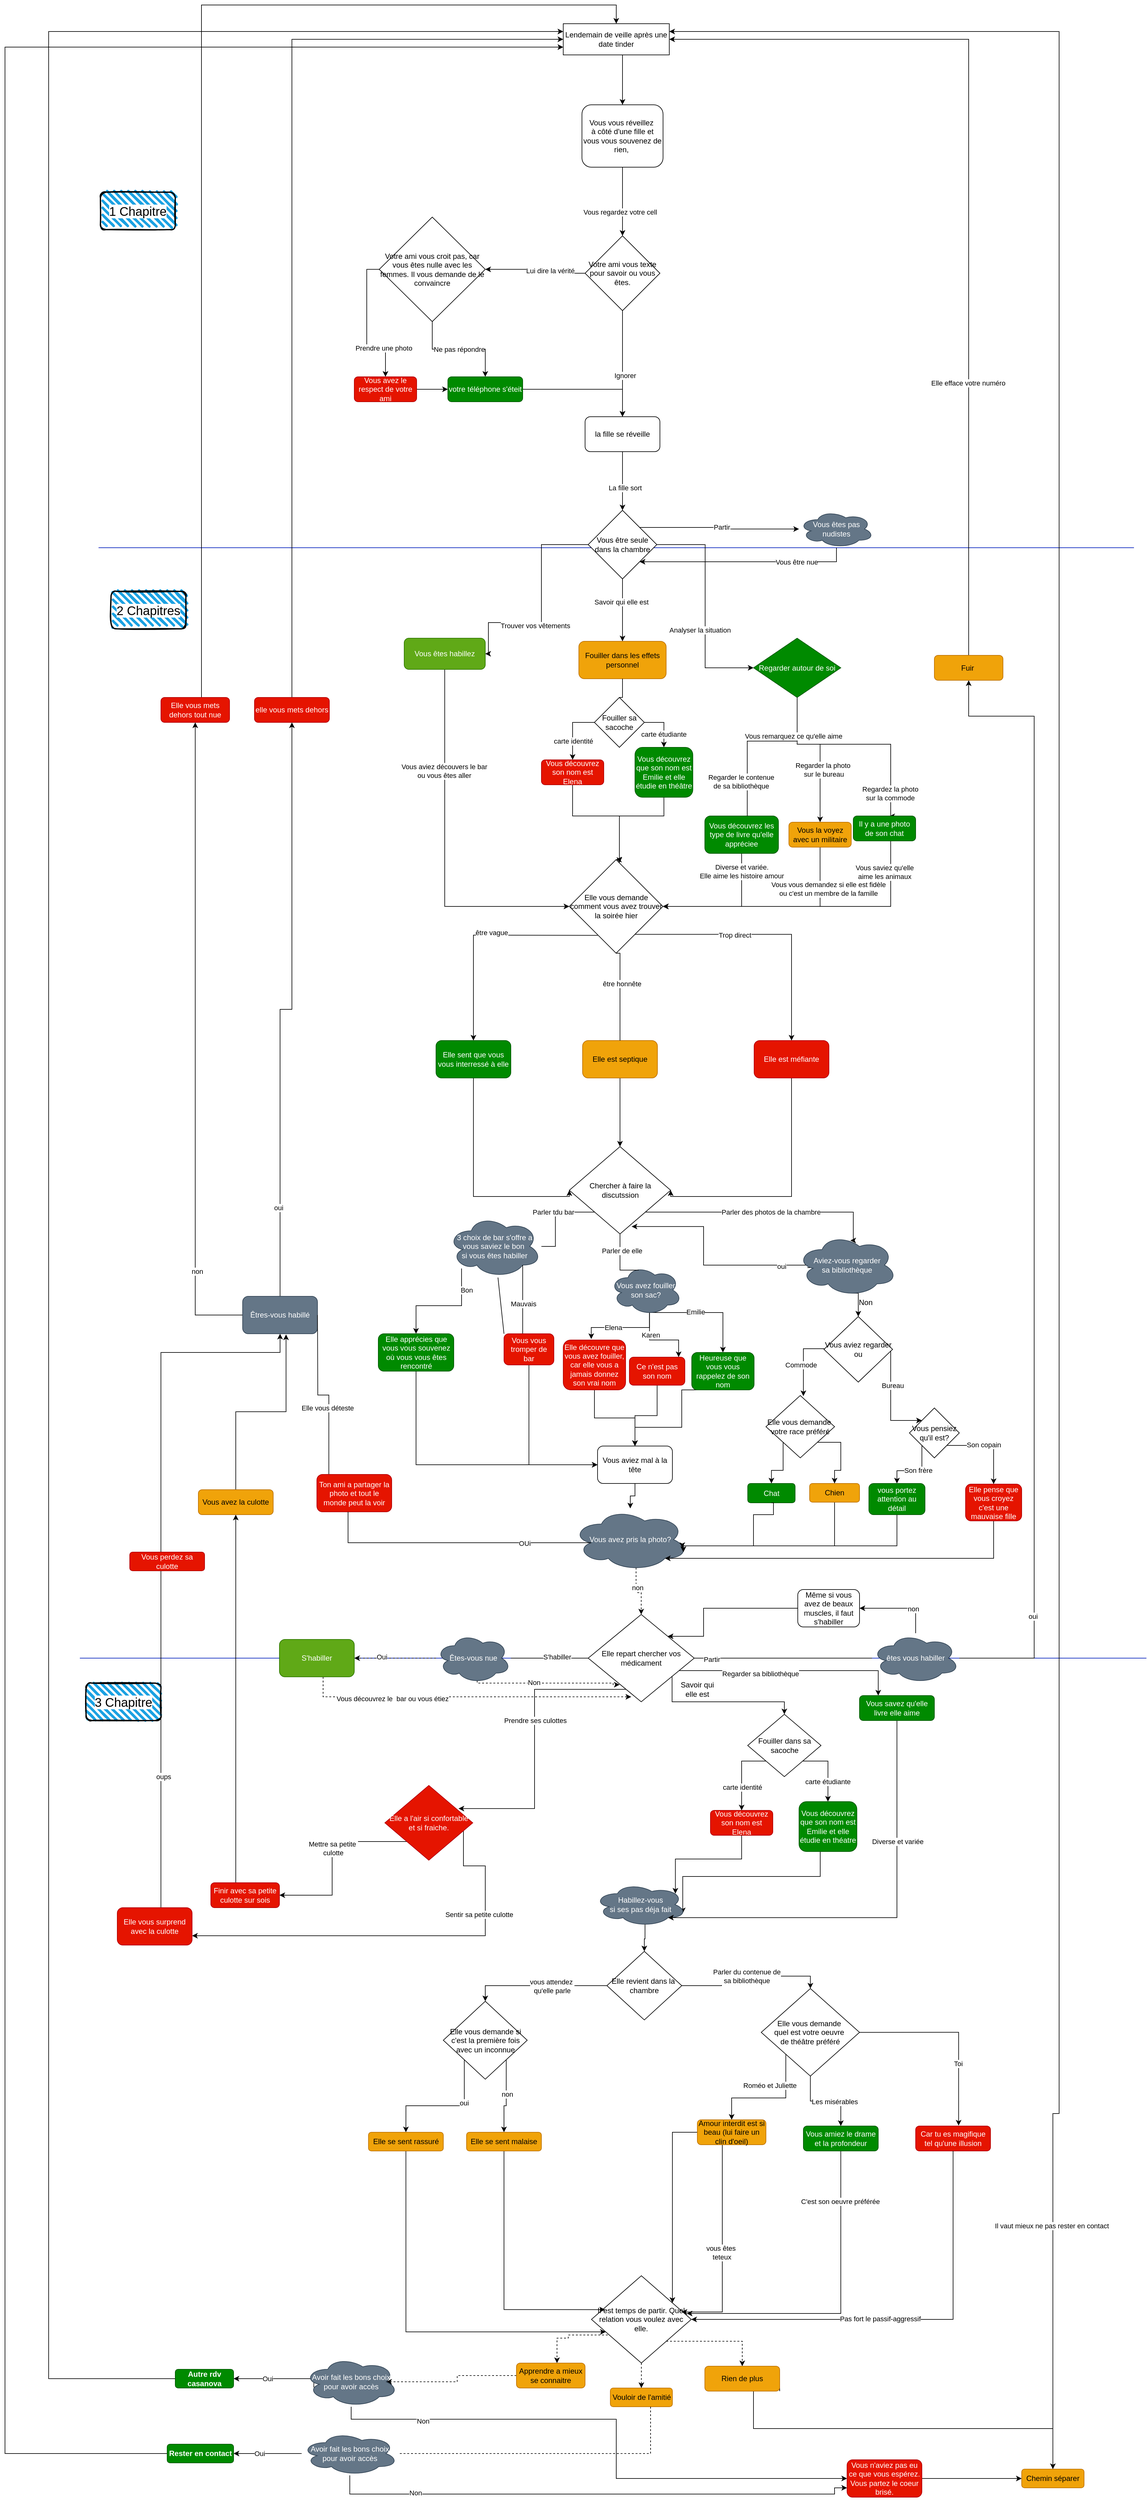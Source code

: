 <mxfile version="14.9.6" type="device"><diagram id="A8UZbfNQVIbZtcTqBA4B" name="Page-1"><mxGraphModel dx="5274" dy="3856" grid="1" gridSize="10" guides="1" tooltips="1" connect="1" arrows="1" fold="1" page="1" pageScale="1" pageWidth="827" pageHeight="1169" math="0" shadow="0"><root><mxCell id="0"/><mxCell id="1" parent="0"/><mxCell id="Ip63C2MSHfT4WZ8Ja6qK-249" value="" style="endArrow=none;html=1;strokeColor=#001DBC;fillColor=#0050ef;" parent="1" edge="1"><mxGeometry width="50" height="50" relative="1" as="geometry"><mxPoint x="-860" y="1490" as="sourcePoint"/><mxPoint x="850" y="1490" as="targetPoint"/></mxGeometry></mxCell><mxCell id="Ip63C2MSHfT4WZ8Ja6qK-248" value="" style="endArrow=none;html=1;rounded=0;strokeColor=#001DBC;jumpSize=13;fillColor=#0050ef;" parent="1" edge="1"><mxGeometry width="50" height="50" relative="1" as="geometry"><mxPoint x="-830" y="-290" as="sourcePoint"/><mxPoint x="830" y="-290" as="targetPoint"/></mxGeometry></mxCell><mxCell id="Ip63C2MSHfT4WZ8Ja6qK-81" style="edgeStyle=orthogonalEdgeStyle;rounded=0;orthogonalLoop=1;jettySize=auto;html=1;entryX=0.5;entryY=0;entryDx=0;entryDy=0;" parent="1" source="Ip63C2MSHfT4WZ8Ja6qK-1" target="Ip63C2MSHfT4WZ8Ja6qK-78" edge="1"><mxGeometry relative="1" as="geometry"><Array as="points"><mxPoint x="10" y="-1060"/><mxPoint x="10" y="-1060"/></Array></mxGeometry></mxCell><mxCell id="Ip63C2MSHfT4WZ8Ja6qK-1" value="Lendemain de veille après une date tinder" style="rounded=0;whiteSpace=wrap;html=1;" parent="1" vertex="1"><mxGeometry x="-85" y="-1130" width="170" height="50" as="geometry"/></mxCell><mxCell id="Ip63C2MSHfT4WZ8Ja6qK-82" style="edgeStyle=orthogonalEdgeStyle;rounded=0;orthogonalLoop=1;jettySize=auto;html=1;" parent="1" source="Ip63C2MSHfT4WZ8Ja6qK-78" target="Ip63C2MSHfT4WZ8Ja6qK-80" edge="1"><mxGeometry relative="1" as="geometry"/></mxCell><mxCell id="Ip63C2MSHfT4WZ8Ja6qK-83" value="Vous regardez votre cell" style="edgeLabel;html=1;align=center;verticalAlign=middle;resizable=0;points=[];" parent="Ip63C2MSHfT4WZ8Ja6qK-82" vertex="1" connectable="0"><mxGeometry x="0.308" y="-4" relative="1" as="geometry"><mxPoint as="offset"/></mxGeometry></mxCell><mxCell id="Ip63C2MSHfT4WZ8Ja6qK-78" value="Vous vous réveillez&amp;nbsp;&lt;br&gt;à côté d'une fille et vous vous souvenez de rien,&amp;nbsp;" style="rounded=1;whiteSpace=wrap;html=1;fontFamily=Helvetica;fontSize=12;fontColor=#000000;align=center;strokeColor=#000000;fillColor=#ffffff;" parent="1" vertex="1"><mxGeometry x="-55" y="-1000" width="130" height="100" as="geometry"/></mxCell><mxCell id="Ip63C2MSHfT4WZ8Ja6qK-110" style="edgeStyle=orthogonalEdgeStyle;rounded=0;orthogonalLoop=1;jettySize=auto;html=1;entryX=0.5;entryY=0;entryDx=0;entryDy=0;" parent="1" source="Ip63C2MSHfT4WZ8Ja6qK-79" target="Ip63C2MSHfT4WZ8Ja6qK-119" edge="1"><mxGeometry relative="1" as="geometry"><mxPoint x="20" y="-335" as="targetPoint"/><Array as="points"><mxPoint x="10" y="-370"/></Array></mxGeometry></mxCell><mxCell id="Ip63C2MSHfT4WZ8Ja6qK-112" value="La fille sort" style="edgeLabel;html=1;align=center;verticalAlign=middle;resizable=0;points=[];" parent="Ip63C2MSHfT4WZ8Ja6qK-110" vertex="1" connectable="0"><mxGeometry x="0.225" y="4" relative="1" as="geometry"><mxPoint as="offset"/></mxGeometry></mxCell><mxCell id="Ip63C2MSHfT4WZ8Ja6qK-79" value="la fille se réveille" style="rounded=1;whiteSpace=wrap;html=1;fontFamily=Helvetica;fontSize=12;fontColor=#000000;align=center;strokeColor=#000000;fillColor=#ffffff;" parent="1" vertex="1"><mxGeometry x="-50" y="-500" width="120" height="56" as="geometry"/></mxCell><mxCell id="Ip63C2MSHfT4WZ8Ja6qK-85" style="edgeStyle=orthogonalEdgeStyle;rounded=0;orthogonalLoop=1;jettySize=auto;html=1;exitX=0;exitY=0.5;exitDx=0;exitDy=0;entryX=1;entryY=0.5;entryDx=0;entryDy=0;" parent="1" source="Ip63C2MSHfT4WZ8Ja6qK-80" target="Ip63C2MSHfT4WZ8Ja6qK-90" edge="1"><mxGeometry relative="1" as="geometry"><mxPoint x="-250" y="-700" as="targetPoint"/></mxGeometry></mxCell><mxCell id="Ip63C2MSHfT4WZ8Ja6qK-86" value="Lui dire la vérité" style="edgeLabel;html=1;align=center;verticalAlign=middle;resizable=0;points=[];" parent="Ip63C2MSHfT4WZ8Ja6qK-85" vertex="1" connectable="0"><mxGeometry x="-0.323" y="-4" relative="1" as="geometry"><mxPoint as="offset"/></mxGeometry></mxCell><mxCell id="Ip63C2MSHfT4WZ8Ja6qK-95" style="edgeStyle=orthogonalEdgeStyle;rounded=0;orthogonalLoop=1;jettySize=auto;html=1;" parent="1" source="Ip63C2MSHfT4WZ8Ja6qK-80" target="Ip63C2MSHfT4WZ8Ja6qK-79" edge="1"><mxGeometry relative="1" as="geometry"/></mxCell><mxCell id="Ip63C2MSHfT4WZ8Ja6qK-102" value="Ignorer" style="edgeLabel;html=1;align=center;verticalAlign=middle;resizable=0;points=[];" parent="Ip63C2MSHfT4WZ8Ja6qK-95" vertex="1" connectable="0"><mxGeometry x="0.217" y="4" relative="1" as="geometry"><mxPoint as="offset"/></mxGeometry></mxCell><mxCell id="Ip63C2MSHfT4WZ8Ja6qK-80" value="Votre ami vous texte pour savoir ou vous êtes." style="rhombus;whiteSpace=wrap;html=1;" parent="1" vertex="1"><mxGeometry x="-50" y="-790" width="120" height="120" as="geometry"/></mxCell><mxCell id="Ip63C2MSHfT4WZ8Ja6qK-150" style="edgeStyle=orthogonalEdgeStyle;rounded=0;orthogonalLoop=1;jettySize=auto;html=1;entryX=0;entryY=0.5;entryDx=0;entryDy=0;" parent="1" target="Ip63C2MSHfT4WZ8Ja6qK-1" edge="1"><mxGeometry relative="1" as="geometry"><mxPoint x="-510" y="-40" as="sourcePoint"/><Array as="points"><mxPoint x="-520" y="-40"/><mxPoint x="-520" y="-1105"/></Array></mxGeometry></mxCell><mxCell id="Ip63C2MSHfT4WZ8Ja6qK-87" value="elle vous mets dehors" style="rounded=1;whiteSpace=wrap;html=1;fillColor=#e51400;strokeColor=#B20000;fontColor=#ffffff;" parent="1" vertex="1"><mxGeometry x="-580" y="-50" width="120" height="40" as="geometry"/></mxCell><mxCell id="KG7OIOGNT69oyZSKDS4p-217" style="edgeStyle=orthogonalEdgeStyle;rounded=0;orthogonalLoop=1;jettySize=auto;html=1;entryX=0;entryY=0.75;entryDx=0;entryDy=0;strokeColor=#000000;" parent="1" source="Ip63C2MSHfT4WZ8Ja6qK-89" target="Ip63C2MSHfT4WZ8Ja6qK-1" edge="1"><mxGeometry relative="1" as="geometry"><Array as="points"><mxPoint x="-980" y="2765"/><mxPoint x="-980" y="-1092"/></Array></mxGeometry></mxCell><mxCell id="Ip63C2MSHfT4WZ8Ja6qK-89" value="Rester en contact" style="rounded=1;whiteSpace=wrap;html=1;fillColor=#008a00;strokeColor=#005700;fontColor=#ffffff;fontStyle=1" parent="1" vertex="1"><mxGeometry x="-720" y="2750" width="106.5" height="30" as="geometry"/></mxCell><mxCell id="Ip63C2MSHfT4WZ8Ja6qK-99" value="Ne pas répondre" style="edgeStyle=orthogonalEdgeStyle;rounded=0;orthogonalLoop=1;jettySize=auto;html=1;exitX=0.5;exitY=1;exitDx=0;exitDy=0;" parent="1" source="Ip63C2MSHfT4WZ8Ja6qK-90" target="Ip63C2MSHfT4WZ8Ja6qK-98" edge="1"><mxGeometry relative="1" as="geometry"/></mxCell><mxCell id="Ip63C2MSHfT4WZ8Ja6qK-103" style="edgeStyle=orthogonalEdgeStyle;rounded=0;orthogonalLoop=1;jettySize=auto;html=1;exitX=0;exitY=0.5;exitDx=0;exitDy=0;" parent="1" source="Ip63C2MSHfT4WZ8Ja6qK-90" target="Ip63C2MSHfT4WZ8Ja6qK-104" edge="1"><mxGeometry relative="1" as="geometry"><mxPoint x="-400" y="-590" as="targetPoint"/></mxGeometry></mxCell><mxCell id="Ip63C2MSHfT4WZ8Ja6qK-105" value="Prendre une photo" style="edgeLabel;html=1;align=center;verticalAlign=middle;resizable=0;points=[];" parent="Ip63C2MSHfT4WZ8Ja6qK-103" vertex="1" connectable="0"><mxGeometry x="0.576" y="2" relative="1" as="geometry"><mxPoint as="offset"/></mxGeometry></mxCell><mxCell id="Ip63C2MSHfT4WZ8Ja6qK-90" value="Votre ami vous croit pas, car vous êtes nulle avec les femmes. Il vous demande de le convaincre" style="rhombus;whiteSpace=wrap;html=1;" parent="1" vertex="1"><mxGeometry x="-380" y="-820" width="170" height="167.5" as="geometry"/></mxCell><mxCell id="Ip63C2MSHfT4WZ8Ja6qK-175" style="edgeStyle=orthogonalEdgeStyle;rounded=0;orthogonalLoop=1;jettySize=auto;html=1;exitX=0.5;exitY=0;exitDx=0;exitDy=0;entryX=1;entryY=0.5;entryDx=0;entryDy=0;" parent="1" source="Ip63C2MSHfT4WZ8Ja6qK-91" target="Ip63C2MSHfT4WZ8Ja6qK-1" edge="1"><mxGeometry relative="1" as="geometry"/></mxCell><mxCell id="Ip63C2MSHfT4WZ8Ja6qK-247" value="Elle efface votre numéro" style="edgeLabel;html=1;align=center;verticalAlign=middle;resizable=0;points=[];" parent="Ip63C2MSHfT4WZ8Ja6qK-175" vertex="1" connectable="0"><mxGeometry x="-0.405" y="1" relative="1" as="geometry"><mxPoint as="offset"/></mxGeometry></mxCell><mxCell id="Ip63C2MSHfT4WZ8Ja6qK-91" value="Fuir&amp;nbsp;" style="rounded=1;whiteSpace=wrap;html=1;fillColor=#f0a30a;strokeColor=#BD7000;fontColor=#000000;" parent="1" vertex="1"><mxGeometry x="510" y="-117.5" width="110" height="40" as="geometry"/></mxCell><mxCell id="Ip63C2MSHfT4WZ8Ja6qK-151" style="edgeStyle=orthogonalEdgeStyle;rounded=0;orthogonalLoop=1;jettySize=auto;html=1;exitX=0.5;exitY=0;exitDx=0;exitDy=0;" parent="1" source="Ip63C2MSHfT4WZ8Ja6qK-92" target="Ip63C2MSHfT4WZ8Ja6qK-1" edge="1"><mxGeometry relative="1" as="geometry"><Array as="points"><mxPoint x="-665" y="-1160"/><mxPoint y="-1160"/></Array></mxGeometry></mxCell><mxCell id="Ip63C2MSHfT4WZ8Ja6qK-92" value="Elle vous mets dehors tout nue" style="rounded=1;whiteSpace=wrap;html=1;fillColor=#e51400;strokeColor=#B20000;fontColor=#ffffff;" parent="1" vertex="1"><mxGeometry x="-730" y="-50" width="110" height="40" as="geometry"/></mxCell><mxCell id="Ip63C2MSHfT4WZ8Ja6qK-318" style="edgeStyle=orthogonalEdgeStyle;rounded=0;jumpSize=13;orthogonalLoop=1;jettySize=auto;html=1;entryX=0.5;entryY=1;entryDx=0;entryDy=0;strokeColor=#000000;" parent="1" source="Ip63C2MSHfT4WZ8Ja6qK-93" target="Ip63C2MSHfT4WZ8Ja6qK-316" edge="1"><mxGeometry relative="1" as="geometry"><mxPoint x="-600" y="1810" as="targetPoint"/><Array as="points"><mxPoint x="-610" y="1760"/><mxPoint x="-610" y="1760"/></Array></mxGeometry></mxCell><mxCell id="Ip63C2MSHfT4WZ8Ja6qK-93" value="Finir avec sa petite culotte sur sois" style="rounded=1;whiteSpace=wrap;html=1;fillColor=#e51400;strokeColor=#B20000;fontColor=#ffffff;" parent="1" vertex="1"><mxGeometry x="-650" y="1850" width="110" height="40" as="geometry"/></mxCell><mxCell id="Ip63C2MSHfT4WZ8Ja6qK-100" style="edgeStyle=orthogonalEdgeStyle;rounded=0;orthogonalLoop=1;jettySize=auto;html=1;" parent="1" source="Ip63C2MSHfT4WZ8Ja6qK-98" target="Ip63C2MSHfT4WZ8Ja6qK-79" edge="1"><mxGeometry relative="1" as="geometry"/></mxCell><mxCell id="Ip63C2MSHfT4WZ8Ja6qK-98" value="votre téléphone s'éteit" style="rounded=1;whiteSpace=wrap;html=1;fillColor=#008a00;strokeColor=#005700;fontColor=#ffffff;" parent="1" vertex="1"><mxGeometry x="-270" y="-564" width="120" height="40" as="geometry"/></mxCell><mxCell id="Ip63C2MSHfT4WZ8Ja6qK-106" style="edgeStyle=orthogonalEdgeStyle;rounded=0;orthogonalLoop=1;jettySize=auto;html=1;exitX=1;exitY=0.5;exitDx=0;exitDy=0;entryX=0;entryY=0.5;entryDx=0;entryDy=0;" parent="1" source="Ip63C2MSHfT4WZ8Ja6qK-104" target="Ip63C2MSHfT4WZ8Ja6qK-98" edge="1"><mxGeometry relative="1" as="geometry"/></mxCell><mxCell id="Ip63C2MSHfT4WZ8Ja6qK-104" value="Vous avez le respect de votre ami" style="rounded=1;whiteSpace=wrap;html=1;fillColor=#e51400;strokeColor=#B20000;fontColor=#ffffff;" parent="1" vertex="1"><mxGeometry x="-420" y="-564" width="100" height="40" as="geometry"/></mxCell><mxCell id="Ip63C2MSHfT4WZ8Ja6qK-128" style="edgeStyle=orthogonalEdgeStyle;rounded=0;orthogonalLoop=1;jettySize=auto;html=1;exitX=0.5;exitY=1;exitDx=0;exitDy=0;entryX=0;entryY=0.5;entryDx=0;entryDy=0;" parent="1" source="Ip63C2MSHfT4WZ8Ja6qK-108" target="Ip63C2MSHfT4WZ8Ja6qK-127" edge="1"><mxGeometry relative="1" as="geometry"/></mxCell><mxCell id="Ip63C2MSHfT4WZ8Ja6qK-215" value="Vous aviez découvers le bar &lt;br&gt;ou vous êtes aller&lt;br&gt;" style="edgeLabel;html=1;align=center;verticalAlign=middle;resizable=0;points=[];" parent="Ip63C2MSHfT4WZ8Ja6qK-128" vertex="1" connectable="0"><mxGeometry x="-0.438" y="-1" relative="1" as="geometry"><mxPoint as="offset"/></mxGeometry></mxCell><mxCell id="Ip63C2MSHfT4WZ8Ja6qK-108" value="Vous êtes habillez" style="rounded=1;whiteSpace=wrap;html=1;fillColor=#60a917;strokeColor=#2D7600;fontColor=#ffffff;" parent="1" vertex="1"><mxGeometry x="-340" y="-145" width="130" height="50" as="geometry"/></mxCell><mxCell id="Ip63C2MSHfT4WZ8Ja6qK-113" style="edgeStyle=orthogonalEdgeStyle;rounded=0;orthogonalLoop=1;jettySize=auto;html=1;exitX=0;exitY=0.5;exitDx=0;exitDy=0;" parent="1" source="Ip63C2MSHfT4WZ8Ja6qK-119" target="Ip63C2MSHfT4WZ8Ja6qK-108" edge="1"><mxGeometry relative="1" as="geometry"><mxPoint x="-100" y="-335" as="sourcePoint"/><Array as="points"><mxPoint x="-120" y="-295"/><mxPoint x="-120" y="-170"/><mxPoint x="-205" y="-170"/></Array></mxGeometry></mxCell><mxCell id="Ip63C2MSHfT4WZ8Ja6qK-114" value="Trouver vos vêtements" style="edgeLabel;html=1;align=center;verticalAlign=middle;resizable=0;points=[];" parent="Ip63C2MSHfT4WZ8Ja6qK-113" vertex="1" connectable="0"><mxGeometry x="-0.272" y="2" relative="1" as="geometry"><mxPoint x="-12" y="81" as="offset"/></mxGeometry></mxCell><mxCell id="Ip63C2MSHfT4WZ8Ja6qK-186" style="edgeStyle=orthogonalEdgeStyle;rounded=0;orthogonalLoop=1;jettySize=auto;html=1;exitX=0;exitY=0.5;exitDx=0;exitDy=0;entryX=0.5;entryY=0;entryDx=0;entryDy=0;" parent="1" source="Ip63C2MSHfT4WZ8Ja6qK-194" target="Ip63C2MSHfT4WZ8Ja6qK-183" edge="1"><mxGeometry relative="1" as="geometry"><Array as="points"><mxPoint x="-70" y="-10"/></Array></mxGeometry></mxCell><mxCell id="Ip63C2MSHfT4WZ8Ja6qK-197" value="carte identité" style="edgeLabel;html=1;align=center;verticalAlign=middle;resizable=0;points=[];" parent="Ip63C2MSHfT4WZ8Ja6qK-186" vertex="1" connectable="0"><mxGeometry x="0.37" y="1" relative="1" as="geometry"><mxPoint as="offset"/></mxGeometry></mxCell><mxCell id="Ip63C2MSHfT4WZ8Ja6qK-115" value="Fouiller dans les effets personnel" style="rounded=1;whiteSpace=wrap;html=1;fontFamily=Helvetica;fontSize=12;fontColor=#000000;align=center;strokeColor=#BD7000;fillColor=#f0a30a;" parent="1" vertex="1"><mxGeometry x="-60" y="-140" width="140" height="60" as="geometry"/></mxCell><mxCell id="Ip63C2MSHfT4WZ8Ja6qK-258" style="edgeStyle=orthogonalEdgeStyle;rounded=0;jumpSize=13;orthogonalLoop=1;jettySize=auto;html=1;exitX=0.5;exitY=1;exitDx=0;exitDy=0;strokeColor=#000000;entryX=0.577;entryY=0.012;entryDx=0;entryDy=0;entryPerimeter=0;" parent="1" source="Ip63C2MSHfT4WZ8Ja6qK-116" target="Ip63C2MSHfT4WZ8Ja6qK-256" edge="1"><mxGeometry relative="1" as="geometry"><Array as="points"><mxPoint x="290" y="-90"/><mxPoint x="290" y="25"/><mxPoint x="440" y="25"/><mxPoint x="440" y="141"/></Array></mxGeometry></mxCell><mxCell id="Ip63C2MSHfT4WZ8Ja6qK-259" value="Regardez la photo&lt;br&gt;sur la commode" style="edgeLabel;html=1;align=center;verticalAlign=middle;resizable=0;points=[];" parent="Ip63C2MSHfT4WZ8Ja6qK-258" vertex="1" connectable="0"><mxGeometry x="0.814" y="-1" relative="1" as="geometry"><mxPoint as="offset"/></mxGeometry></mxCell><mxCell id="Ip63C2MSHfT4WZ8Ja6qK-270" style="edgeStyle=orthogonalEdgeStyle;rounded=0;jumpSize=13;orthogonalLoop=1;jettySize=auto;html=1;exitX=0.5;exitY=1;exitDx=0;exitDy=0;strokeColor=#000000;" parent="1" source="Ip63C2MSHfT4WZ8Ja6qK-116" target="Ip63C2MSHfT4WZ8Ja6qK-253" edge="1"><mxGeometry relative="1" as="geometry"><Array as="points"><mxPoint x="290" y="-90"/><mxPoint x="290" y="25"/><mxPoint x="324" y="25"/></Array></mxGeometry></mxCell><mxCell id="Ip63C2MSHfT4WZ8Ja6qK-271" value="Regarder la photo&lt;br&gt;&amp;nbsp;sur le bureau" style="edgeLabel;html=1;align=center;verticalAlign=middle;resizable=0;points=[];" parent="Ip63C2MSHfT4WZ8Ja6qK-270" vertex="1" connectable="0"><mxGeometry x="0.468" y="4" relative="1" as="geometry"><mxPoint as="offset"/></mxGeometry></mxCell><mxCell id="Ip63C2MSHfT4WZ8Ja6qK-116" value="Regarder autour de soi" style="rhombus;whiteSpace=wrap;html=1;fontFamily=Helvetica;fontSize=12;fontColor=#ffffff;align=center;strokeColor=#005700;fillColor=#008a00;" parent="1" vertex="1"><mxGeometry x="220" y="-145" width="140" height="95" as="geometry"/></mxCell><mxCell id="Ip63C2MSHfT4WZ8Ja6qK-121" style="edgeStyle=orthogonalEdgeStyle;rounded=0;orthogonalLoop=1;jettySize=auto;html=1;exitX=0.5;exitY=1;exitDx=0;exitDy=0;entryX=0.5;entryY=0;entryDx=0;entryDy=0;" parent="1" source="Ip63C2MSHfT4WZ8Ja6qK-119" target="Ip63C2MSHfT4WZ8Ja6qK-115" edge="1"><mxGeometry relative="1" as="geometry"/></mxCell><mxCell id="Ip63C2MSHfT4WZ8Ja6qK-126" value="Savoir qui elle est" style="edgeLabel;html=1;align=center;verticalAlign=middle;resizable=0;points=[];" parent="Ip63C2MSHfT4WZ8Ja6qK-121" vertex="1" connectable="0"><mxGeometry x="-0.262" y="-2" relative="1" as="geometry"><mxPoint as="offset"/></mxGeometry></mxCell><mxCell id="Ip63C2MSHfT4WZ8Ja6qK-124" style="edgeStyle=orthogonalEdgeStyle;rounded=0;orthogonalLoop=1;jettySize=auto;html=1;exitX=1;exitY=0.5;exitDx=0;exitDy=0;entryX=0;entryY=0.5;entryDx=0;entryDy=0;" parent="1" source="Ip63C2MSHfT4WZ8Ja6qK-119" target="Ip63C2MSHfT4WZ8Ja6qK-116" edge="1"><mxGeometry relative="1" as="geometry"/></mxCell><mxCell id="Ip63C2MSHfT4WZ8Ja6qK-125" value="Analyser la situation" style="edgeLabel;html=1;align=center;verticalAlign=middle;resizable=0;points=[];" parent="Ip63C2MSHfT4WZ8Ja6qK-124" vertex="1" connectable="0"><mxGeometry x="0.332" relative="1" as="geometry"><mxPoint x="-9" y="-21" as="offset"/></mxGeometry></mxCell><mxCell id="Ip63C2MSHfT4WZ8Ja6qK-131" style="edgeStyle=orthogonalEdgeStyle;rounded=0;orthogonalLoop=1;jettySize=auto;html=1;exitX=1;exitY=0;exitDx=0;exitDy=0;" parent="1" source="Ip63C2MSHfT4WZ8Ja6qK-119" target="Ip63C2MSHfT4WZ8Ja6qK-132" edge="1"><mxGeometry relative="1" as="geometry"><mxPoint x="190" y="-410" as="targetPoint"/></mxGeometry></mxCell><mxCell id="Ip63C2MSHfT4WZ8Ja6qK-133" value="Partir" style="edgeLabel;html=1;align=center;verticalAlign=middle;resizable=0;points=[];" parent="Ip63C2MSHfT4WZ8Ja6qK-131" vertex="1" connectable="0"><mxGeometry x="0.014" y="1" relative="1" as="geometry"><mxPoint as="offset"/></mxGeometry></mxCell><mxCell id="Ip63C2MSHfT4WZ8Ja6qK-119" value="Vous être seule dans la chambre" style="rhombus;whiteSpace=wrap;html=1;" parent="1" vertex="1"><mxGeometry x="-45" y="-350" width="110" height="110" as="geometry"/></mxCell><mxCell id="Ip63C2MSHfT4WZ8Ja6qK-136" style="edgeStyle=orthogonalEdgeStyle;rounded=0;orthogonalLoop=1;jettySize=auto;html=1;exitX=0.303;exitY=0.809;exitDx=0;exitDy=0;exitPerimeter=0;" parent="1" source="Ip63C2MSHfT4WZ8Ja6qK-127" target="Ip63C2MSHfT4WZ8Ja6qK-138" edge="1"><mxGeometry relative="1" as="geometry"><mxPoint x="-219" y="400" as="targetPoint"/><mxPoint x="-31.5" y="352.5" as="sourcePoint"/><Array as="points"><mxPoint x="-31" y="331"/><mxPoint x="-219" y="331"/></Array></mxGeometry></mxCell><mxCell id="Ip63C2MSHfT4WZ8Ja6qK-137" value="être vague" style="edgeLabel;html=1;align=center;verticalAlign=middle;resizable=0;points=[];" parent="Ip63C2MSHfT4WZ8Ja6qK-136" vertex="1" connectable="0"><mxGeometry x="-0.075" y="-4" relative="1" as="geometry"><mxPoint as="offset"/></mxGeometry></mxCell><mxCell id="Ip63C2MSHfT4WZ8Ja6qK-152" style="edgeStyle=orthogonalEdgeStyle;rounded=0;orthogonalLoop=1;jettySize=auto;html=1;exitX=0.5;exitY=1;exitDx=0;exitDy=0;entryX=0.5;entryY=0;entryDx=0;entryDy=0;startArrow=none;" parent="1" source="Ip63C2MSHfT4WZ8Ja6qK-117" target="Ip63C2MSHfT4WZ8Ja6qK-135" edge="1"><mxGeometry relative="1" as="geometry"><mxPoint x="11.429" y="480" as="targetPoint"/></mxGeometry></mxCell><mxCell id="Ip63C2MSHfT4WZ8Ja6qK-154" style="edgeStyle=orthogonalEdgeStyle;rounded=0;orthogonalLoop=1;jettySize=auto;html=1;exitX=0.703;exitY=0.798;exitDx=0;exitDy=0;exitPerimeter=0;" parent="1" source="Ip63C2MSHfT4WZ8Ja6qK-127" target="Ip63C2MSHfT4WZ8Ja6qK-155" edge="1"><mxGeometry relative="1" as="geometry"><mxPoint x="191" y="380" as="targetPoint"/><mxPoint x="43.5" y="352.5" as="sourcePoint"/></mxGeometry></mxCell><mxCell id="Ip63C2MSHfT4WZ8Ja6qK-156" value="Trop direct" style="edgeLabel;html=1;align=center;verticalAlign=middle;resizable=0;points=[];" parent="Ip63C2MSHfT4WZ8Ja6qK-154" vertex="1" connectable="0"><mxGeometry x="-0.183" y="-1" relative="1" as="geometry"><mxPoint x="-12" as="offset"/></mxGeometry></mxCell><mxCell id="Ip63C2MSHfT4WZ8Ja6qK-127" value="Elle vous demande comment vous avez trouver la soirée hier" style="rhombus;whiteSpace=wrap;html=1;" parent="1" vertex="1"><mxGeometry x="-75.25" y="210" width="150" height="150" as="geometry"/></mxCell><mxCell id="Ip63C2MSHfT4WZ8Ja6qK-272" style="edgeStyle=orthogonalEdgeStyle;rounded=0;jumpSize=13;orthogonalLoop=1;jettySize=auto;html=1;entryX=1;entryY=1;entryDx=0;entryDy=0;strokeColor=#000000;" parent="1" source="Ip63C2MSHfT4WZ8Ja6qK-132" target="Ip63C2MSHfT4WZ8Ja6qK-119" edge="1"><mxGeometry relative="1" as="geometry"><Array as="points"><mxPoint x="353" y="-267"/></Array></mxGeometry></mxCell><mxCell id="Ip63C2MSHfT4WZ8Ja6qK-273" value="Vous être nue" style="edgeLabel;html=1;align=center;verticalAlign=middle;resizable=0;points=[];" parent="Ip63C2MSHfT4WZ8Ja6qK-272" vertex="1" connectable="0"><mxGeometry x="-0.485" y="1" relative="1" as="geometry"><mxPoint y="-1" as="offset"/></mxGeometry></mxCell><mxCell id="Ip63C2MSHfT4WZ8Ja6qK-132" value="Vous êtes pas nudistes" style="ellipse;shape=cloud;whiteSpace=wrap;html=1;fontFamily=Helvetica;fontSize=12;fontColor=#ffffff;align=center;strokeColor=#314354;fillColor=#647687;" parent="1" vertex="1"><mxGeometry x="293" y="-350" width="120" height="60" as="geometry"/></mxCell><mxCell id="Ip63C2MSHfT4WZ8Ja6qK-179" style="edgeStyle=orthogonalEdgeStyle;rounded=0;orthogonalLoop=1;jettySize=auto;html=1;exitX=0.55;exitY=0.95;exitDx=0;exitDy=0;entryX=0.449;entryY=-0.019;entryDx=0;entryDy=0;entryPerimeter=0;startArrow=none;exitPerimeter=0;" parent="1" source="Ip63C2MSHfT4WZ8Ja6qK-199" target="Ip63C2MSHfT4WZ8Ja6qK-177" edge="1"><mxGeometry relative="1" as="geometry"/></mxCell><mxCell id="Ip63C2MSHfT4WZ8Ja6qK-204" value="Elena" style="edgeLabel;html=1;align=center;verticalAlign=middle;resizable=0;points=[];" parent="Ip63C2MSHfT4WZ8Ja6qK-179" vertex="1" connectable="0"><mxGeometry x="0.222" relative="1" as="geometry"><mxPoint as="offset"/></mxGeometry></mxCell><mxCell id="Ip63C2MSHfT4WZ8Ja6qK-180" style="edgeStyle=orthogonalEdgeStyle;rounded=0;orthogonalLoop=1;jettySize=auto;html=1;exitX=0;exitY=1;exitDx=0;exitDy=0;startArrow=none;" parent="1" source="Ip63C2MSHfT4WZ8Ja6qK-329" target="Ip63C2MSHfT4WZ8Ja6qK-178" edge="1"><mxGeometry relative="1" as="geometry"/></mxCell><mxCell id="Ip63C2MSHfT4WZ8Ja6qK-181" style="edgeStyle=orthogonalEdgeStyle;rounded=0;orthogonalLoop=1;jettySize=auto;html=1;exitX=1;exitY=1;exitDx=0;exitDy=0;entryX=0.533;entryY=0.105;entryDx=0;entryDy=0;entryPerimeter=0;" parent="1" source="Ip63C2MSHfT4WZ8Ja6qK-135" target="KG7OIOGNT69oyZSKDS4p-9" edge="1"><mxGeometry relative="1" as="geometry"><mxPoint x="380" y="950" as="targetPoint"/><Array as="points"><mxPoint x="380" y="775"/><mxPoint x="380" y="820"/></Array></mxGeometry></mxCell><mxCell id="KG7OIOGNT69oyZSKDS4p-22" value="Parler des photos de la chambre" style="edgeLabel;html=1;align=center;verticalAlign=middle;resizable=0;points=[];" parent="Ip63C2MSHfT4WZ8Ja6qK-181" vertex="1" connectable="0"><mxGeometry x="0.051" relative="1" as="geometry"><mxPoint as="offset"/></mxGeometry></mxCell><mxCell id="Ip63C2MSHfT4WZ8Ja6qK-135" value="Chercher à faire la discutssion" style="rhombus;whiteSpace=wrap;html=1;" parent="1" vertex="1"><mxGeometry x="-75.25" y="670" width="162.5" height="140" as="geometry"/></mxCell><mxCell id="Ip63C2MSHfT4WZ8Ja6qK-173" style="edgeStyle=orthogonalEdgeStyle;rounded=0;orthogonalLoop=1;jettySize=auto;html=1;entryX=0;entryY=0.5;entryDx=0;entryDy=0;" parent="1" source="Ip63C2MSHfT4WZ8Ja6qK-138" target="Ip63C2MSHfT4WZ8Ja6qK-135" edge="1"><mxGeometry relative="1" as="geometry"><Array as="points"><mxPoint x="-229" y="750"/></Array></mxGeometry></mxCell><mxCell id="Ip63C2MSHfT4WZ8Ja6qK-138" value="Elle sent que vous vous interressé à elle" style="rounded=1;whiteSpace=wrap;html=1;fillColor=#008a00;strokeColor=#005700;fontColor=#ffffff;" parent="1" vertex="1"><mxGeometry x="-289" y="500" width="120" height="60" as="geometry"/></mxCell><mxCell id="Ip63C2MSHfT4WZ8Ja6qK-140" style="edgeStyle=orthogonalEdgeStyle;rounded=0;orthogonalLoop=1;jettySize=auto;html=1;entryX=0.5;entryY=1;entryDx=0;entryDy=0;startArrow=none;" parent="1" source="Ip63C2MSHfT4WZ8Ja6qK-141" target="Ip63C2MSHfT4WZ8Ja6qK-87" edge="1"><mxGeometry relative="1" as="geometry"><mxPoint x="-455.294" y="70" as="targetPoint"/></mxGeometry></mxCell><mxCell id="Ip63C2MSHfT4WZ8Ja6qK-144" value="oui&amp;nbsp;" style="edgeLabel;html=1;align=center;verticalAlign=middle;resizable=0;points=[];" parent="Ip63C2MSHfT4WZ8Ja6qK-140" vertex="1" connectable="0"><mxGeometry x="-0.698" y="1" relative="1" as="geometry"><mxPoint as="offset"/></mxGeometry></mxCell><mxCell id="Ip63C2MSHfT4WZ8Ja6qK-209" style="edgeStyle=orthogonalEdgeStyle;rounded=0;orthogonalLoop=1;jettySize=auto;html=1;exitX=0.55;exitY=0.95;exitDx=0;exitDy=0;exitPerimeter=0;dashed=1;" parent="1" source="Ip63C2MSHfT4WZ8Ja6qK-139" target="Ip63C2MSHfT4WZ8Ja6qK-159" edge="1"><mxGeometry relative="1" as="geometry"/></mxCell><mxCell id="Ip63C2MSHfT4WZ8Ja6qK-210" value="non" style="edgeLabel;html=1;align=center;verticalAlign=middle;resizable=0;points=[];" parent="Ip63C2MSHfT4WZ8Ja6qK-209" vertex="1" connectable="0"><mxGeometry x="-0.232" y="2" relative="1" as="geometry"><mxPoint as="offset"/></mxGeometry></mxCell><mxCell id="Ip63C2MSHfT4WZ8Ja6qK-139" value="Vous avez pris la photo?" style="ellipse;shape=cloud;whiteSpace=wrap;html=1;fillColor=#647687;strokeColor=#314354;fontColor=#ffffff;" parent="1" vertex="1"><mxGeometry x="-70" y="1250" width="185" height="100" as="geometry"/></mxCell><mxCell id="Ip63C2MSHfT4WZ8Ja6qK-146" style="edgeStyle=orthogonalEdgeStyle;rounded=0;orthogonalLoop=1;jettySize=auto;html=1;entryX=0.5;entryY=1;entryDx=0;entryDy=0;" parent="1" source="Ip63C2MSHfT4WZ8Ja6qK-141" target="Ip63C2MSHfT4WZ8Ja6qK-92" edge="1"><mxGeometry relative="1" as="geometry"/></mxCell><mxCell id="Ip63C2MSHfT4WZ8Ja6qK-147" value="non" style="edgeLabel;html=1;align=center;verticalAlign=middle;resizable=0;points=[];" parent="Ip63C2MSHfT4WZ8Ja6qK-146" vertex="1" connectable="0"><mxGeometry x="-0.714" y="-3" relative="1" as="geometry"><mxPoint as="offset"/></mxGeometry></mxCell><mxCell id="Ip63C2MSHfT4WZ8Ja6qK-141" value="Êtres-vous habillé" style="rounded=1;whiteSpace=wrap;html=1;fontFamily=Helvetica;fontSize=12;fontColor=#ffffff;align=center;strokeColor=#314354;fillColor=#647687;" parent="1" vertex="1"><mxGeometry x="-599" y="910" width="120" height="60" as="geometry"/></mxCell><mxCell id="Ip63C2MSHfT4WZ8Ja6qK-142" value="" style="edgeStyle=orthogonalEdgeStyle;rounded=0;orthogonalLoop=1;jettySize=auto;html=1;endArrow=none;exitX=0.16;exitY=0.55;exitDx=0;exitDy=0;exitPerimeter=0;startArrow=none;" parent="1" source="KG7OIOGNT69oyZSKDS4p-50" edge="1"><mxGeometry relative="1" as="geometry"><mxPoint x="-479" y="940" as="targetPoint"/><mxPoint x="-289.0" y="660.059" as="sourcePoint"/><Array as="points"/></mxGeometry></mxCell><mxCell id="KG7OIOGNT69oyZSKDS4p-56" value="Elle vous déteste" style="edgeLabel;html=1;align=center;verticalAlign=middle;resizable=0;points=[];" parent="Ip63C2MSHfT4WZ8Ja6qK-142" vertex="1" connectable="0"><mxGeometry x="-0.09" y="2" relative="1" as="geometry"><mxPoint as="offset"/></mxGeometry></mxCell><mxCell id="Ip63C2MSHfT4WZ8Ja6qK-161" style="edgeStyle=orthogonalEdgeStyle;rounded=0;orthogonalLoop=1;jettySize=auto;html=1;entryX=1;entryY=0.5;entryDx=0;entryDy=0;exitX=0.5;exitY=1;exitDx=0;exitDy=0;" parent="1" source="Ip63C2MSHfT4WZ8Ja6qK-155" target="Ip63C2MSHfT4WZ8Ja6qK-135" edge="1"><mxGeometry relative="1" as="geometry"><Array as="points"><mxPoint x="281" y="750"/></Array></mxGeometry></mxCell><mxCell id="Ip63C2MSHfT4WZ8Ja6qK-155" value="Elle est méfiante" style="rounded=1;whiteSpace=wrap;html=1;fillColor=#e51400;strokeColor=#B20000;fontColor=#ffffff;" parent="1" vertex="1"><mxGeometry x="221" y="500" width="120" height="60" as="geometry"/></mxCell><mxCell id="Ip63C2MSHfT4WZ8Ja6qK-158" style="edgeStyle=orthogonalEdgeStyle;rounded=0;orthogonalLoop=1;jettySize=auto;html=1;exitX=0.5;exitY=1;exitDx=0;exitDy=0;dashed=1;" parent="1" source="Ip63C2MSHfT4WZ8Ja6qK-155" target="Ip63C2MSHfT4WZ8Ja6qK-155" edge="1"><mxGeometry relative="1" as="geometry"/></mxCell><mxCell id="Ip63C2MSHfT4WZ8Ja6qK-162" style="edgeStyle=orthogonalEdgeStyle;rounded=0;orthogonalLoop=1;jettySize=auto;html=1;exitX=1;exitY=0.5;exitDx=0;exitDy=0;entryX=0.5;entryY=1;entryDx=0;entryDy=0;startArrow=none;" parent="1" source="Ip63C2MSHfT4WZ8Ja6qK-230" target="Ip63C2MSHfT4WZ8Ja6qK-91" edge="1"><mxGeometry relative="1" as="geometry"><Array as="points"><mxPoint x="670" y="1490"/><mxPoint x="670" y="-20"/><mxPoint x="565" y="-20"/></Array></mxGeometry></mxCell><mxCell id="Ip63C2MSHfT4WZ8Ja6qK-234" value="oui" style="edgeLabel;html=1;align=center;verticalAlign=middle;resizable=0;points=[];" parent="Ip63C2MSHfT4WZ8Ja6qK-162" vertex="1" connectable="0"><mxGeometry x="-0.791" y="2" relative="1" as="geometry"><mxPoint as="offset"/></mxGeometry></mxCell><mxCell id="Ip63C2MSHfT4WZ8Ja6qK-241" style="edgeStyle=orthogonalEdgeStyle;rounded=0;orthogonalLoop=1;jettySize=auto;html=1;exitX=0;exitY=0.5;exitDx=0;exitDy=0;entryX=1;entryY=0.5;entryDx=0;entryDy=0;startArrow=none;dashed=1;" parent="1" source="Ip63C2MSHfT4WZ8Ja6qK-240" target="Ip63C2MSHfT4WZ8Ja6qK-239" edge="1"><mxGeometry relative="1" as="geometry"/></mxCell><mxCell id="Ip63C2MSHfT4WZ8Ja6qK-246" value="Oui" style="edgeLabel;html=1;align=center;verticalAlign=middle;resizable=0;points=[];" parent="Ip63C2MSHfT4WZ8Ja6qK-241" vertex="1" connectable="0"><mxGeometry x="0.335" y="-2" relative="1" as="geometry"><mxPoint as="offset"/></mxGeometry></mxCell><mxCell id="Ip63C2MSHfT4WZ8Ja6qK-303" style="edgeStyle=orthogonalEdgeStyle;rounded=0;jumpSize=13;orthogonalLoop=1;jettySize=auto;html=1;entryX=0.838;entryY=0.309;entryDx=0;entryDy=0;entryPerimeter=0;strokeColor=#000000;" parent="1" source="Ip63C2MSHfT4WZ8Ja6qK-159" target="Ip63C2MSHfT4WZ8Ja6qK-301" edge="1"><mxGeometry relative="1" as="geometry"><Array as="points"><mxPoint x="-131" y="1540"/></Array></mxGeometry></mxCell><mxCell id="Ip63C2MSHfT4WZ8Ja6qK-304" value="Prendre ses culottes" style="edgeLabel;html=1;align=center;verticalAlign=middle;resizable=0;points=[];" parent="Ip63C2MSHfT4WZ8Ja6qK-303" vertex="1" connectable="0"><mxGeometry x="0.485" y="-2" relative="1" as="geometry"><mxPoint x="4" y="-139" as="offset"/></mxGeometry></mxCell><mxCell id="KG7OIOGNT69oyZSKDS4p-99" style="edgeStyle=orthogonalEdgeStyle;rounded=0;orthogonalLoop=1;jettySize=auto;html=1;entryX=0.5;entryY=0;entryDx=0;entryDy=0;exitX=0.791;exitY=0.701;exitDx=0;exitDy=0;exitPerimeter=0;" parent="1" source="Ip63C2MSHfT4WZ8Ja6qK-159" target="KG7OIOGNT69oyZSKDS4p-96" edge="1"><mxGeometry relative="1" as="geometry"><mxPoint x="70" y="1620" as="sourcePoint"/><Array as="points"><mxPoint x="89" y="1560"/></Array></mxGeometry></mxCell><mxCell id="KG7OIOGNT69oyZSKDS4p-130" style="edgeStyle=orthogonalEdgeStyle;rounded=0;orthogonalLoop=1;jettySize=auto;html=1;exitX=1;exitY=1;exitDx=0;exitDy=0;entryX=0.25;entryY=0;entryDx=0;entryDy=0;strokeColor=#000000;" parent="1" source="Ip63C2MSHfT4WZ8Ja6qK-159" target="KG7OIOGNT69oyZSKDS4p-129" edge="1"><mxGeometry relative="1" as="geometry"><Array as="points"><mxPoint x="83" y="1510"/><mxPoint x="420" y="1510"/></Array></mxGeometry></mxCell><mxCell id="KG7OIOGNT69oyZSKDS4p-131" value="Regarder sa bibliothèque" style="edgeLabel;html=1;align=center;verticalAlign=middle;resizable=0;points=[];" parent="KG7OIOGNT69oyZSKDS4p-130" vertex="1" connectable="0"><mxGeometry x="-0.169" y="-5" relative="1" as="geometry"><mxPoint as="offset"/></mxGeometry></mxCell><mxCell id="Ip63C2MSHfT4WZ8Ja6qK-159" value="Elle repart chercher vos médicament" style="rhombus;whiteSpace=wrap;html=1;" parent="1" vertex="1"><mxGeometry x="-45" y="1420" width="170" height="140" as="geometry"/></mxCell><mxCell id="Ip63C2MSHfT4WZ8Ja6qK-117" value="Elle est septique" style="rounded=1;whiteSpace=wrap;html=1;fillColor=#f0a30a;strokeColor=#BD7000;fontColor=#000000;" parent="1" vertex="1"><mxGeometry x="-54" y="500" width="120" height="60" as="geometry"/></mxCell><mxCell id="Ip63C2MSHfT4WZ8Ja6qK-170" value="" style="edgeStyle=orthogonalEdgeStyle;rounded=0;orthogonalLoop=1;jettySize=auto;html=1;exitX=0.5;exitY=1;exitDx=0;exitDy=0;entryX=0.5;entryY=0;entryDx=0;entryDy=0;endArrow=none;" parent="1" source="Ip63C2MSHfT4WZ8Ja6qK-127" target="Ip63C2MSHfT4WZ8Ja6qK-117" edge="1"><mxGeometry relative="1" as="geometry"><mxPoint x="7.25" y="655" as="targetPoint"/><mxPoint x="6" y="390" as="sourcePoint"/><Array as="points"><mxPoint x="6" y="360"/></Array></mxGeometry></mxCell><mxCell id="Ip63C2MSHfT4WZ8Ja6qK-171" value="être honnête" style="edgeLabel;html=1;align=center;verticalAlign=middle;resizable=0;points=[];" parent="Ip63C2MSHfT4WZ8Ja6qK-170" vertex="1" connectable="0"><mxGeometry x="-0.249" y="3" relative="1" as="geometry"><mxPoint as="offset"/></mxGeometry></mxCell><mxCell id="KG7OIOGNT69oyZSKDS4p-63" style="edgeStyle=orthogonalEdgeStyle;rounded=0;orthogonalLoop=1;jettySize=auto;html=1;" parent="1" source="Ip63C2MSHfT4WZ8Ja6qK-177" target="Ip63C2MSHfT4WZ8Ja6qK-219" edge="1"><mxGeometry relative="1" as="geometry"/></mxCell><mxCell id="Ip63C2MSHfT4WZ8Ja6qK-177" value="Elle découvre que vous avez fouiller, car elle vous a jamais donnez son vrai nom" style="rounded=1;whiteSpace=wrap;html=1;fillColor=#e51400;strokeColor=#B20000;fontColor=#ffffff;" parent="1" vertex="1"><mxGeometry x="-85" y="980" width="100" height="80" as="geometry"/></mxCell><mxCell id="Ip63C2MSHfT4WZ8Ja6qK-221" style="edgeStyle=orthogonalEdgeStyle;rounded=0;orthogonalLoop=1;jettySize=auto;html=1;exitX=0.5;exitY=1;exitDx=0;exitDy=0;entryX=0;entryY=0.5;entryDx=0;entryDy=0;" parent="1" source="Ip63C2MSHfT4WZ8Ja6qK-178" target="Ip63C2MSHfT4WZ8Ja6qK-219" edge="1"><mxGeometry relative="1" as="geometry"/></mxCell><mxCell id="Ip63C2MSHfT4WZ8Ja6qK-178" value="Elle apprécies que vous vous souvenez où vous vous êtes rencontré" style="rounded=1;whiteSpace=wrap;html=1;fillColor=#008a00;strokeColor=#005700;fontColor=#ffffff;" parent="1" vertex="1"><mxGeometry x="-381.5" y="970" width="121" height="60" as="geometry"/></mxCell><mxCell id="Ip63C2MSHfT4WZ8Ja6qK-188" style="edgeStyle=orthogonalEdgeStyle;rounded=0;orthogonalLoop=1;jettySize=auto;html=1;exitX=0.5;exitY=1;exitDx=0;exitDy=0;" parent="1" source="Ip63C2MSHfT4WZ8Ja6qK-183" target="Ip63C2MSHfT4WZ8Ja6qK-127" edge="1"><mxGeometry relative="1" as="geometry"><Array as="points"><mxPoint x="5" y="140"/></Array></mxGeometry></mxCell><mxCell id="Ip63C2MSHfT4WZ8Ja6qK-183" value="Vous découvrez son nom est Elena" style="rounded=1;whiteSpace=wrap;html=1;fillColor=#e51400;strokeColor=#B20000;fontColor=#ffffff;" parent="1" vertex="1"><mxGeometry x="-120" y="50" width="100" height="40" as="geometry"/></mxCell><mxCell id="Ip63C2MSHfT4WZ8Ja6qK-187" style="edgeStyle=orthogonalEdgeStyle;rounded=0;orthogonalLoop=1;jettySize=auto;html=1;exitX=0.5;exitY=1;exitDx=0;exitDy=0;entryX=0.5;entryY=0;entryDx=0;entryDy=0;" parent="1" source="Ip63C2MSHfT4WZ8Ja6qK-184" target="Ip63C2MSHfT4WZ8Ja6qK-127" edge="1"><mxGeometry relative="1" as="geometry"><Array as="points"><mxPoint x="5" y="140"/></Array></mxGeometry></mxCell><mxCell id="Ip63C2MSHfT4WZ8Ja6qK-184" value="Vous découvrez que son nom est Emilie et elle étudie en théâtre" style="rounded=1;whiteSpace=wrap;html=1;fillColor=#008a00;strokeColor=#005700;fontColor=#ffffff;" parent="1" vertex="1"><mxGeometry x="30" y="30" width="92.75" height="80" as="geometry"/></mxCell><mxCell id="Ip63C2MSHfT4WZ8Ja6qK-196" style="edgeStyle=orthogonalEdgeStyle;rounded=0;orthogonalLoop=1;jettySize=auto;html=1;exitX=1;exitY=0.5;exitDx=0;exitDy=0;entryX=0.5;entryY=0;entryDx=0;entryDy=0;" parent="1" source="Ip63C2MSHfT4WZ8Ja6qK-194" target="Ip63C2MSHfT4WZ8Ja6qK-184" edge="1"><mxGeometry relative="1" as="geometry"/></mxCell><mxCell id="Ip63C2MSHfT4WZ8Ja6qK-198" value="carte étudiante" style="edgeLabel;html=1;align=center;verticalAlign=middle;resizable=0;points=[];" parent="Ip63C2MSHfT4WZ8Ja6qK-196" vertex="1" connectable="0"><mxGeometry x="0.396" y="-1" relative="1" as="geometry"><mxPoint as="offset"/></mxGeometry></mxCell><mxCell id="Ip63C2MSHfT4WZ8Ja6qK-194" value="Fouiller sa sacoche" style="rhombus;whiteSpace=wrap;html=1;" parent="1" vertex="1"><mxGeometry x="-35" y="-50" width="80" height="80" as="geometry"/></mxCell><mxCell id="Ip63C2MSHfT4WZ8Ja6qK-195" value="" style="edgeStyle=orthogonalEdgeStyle;rounded=0;orthogonalLoop=1;jettySize=auto;html=1;exitX=0.5;exitY=1;exitDx=0;exitDy=0;entryX=0.5;entryY=0;entryDx=0;entryDy=0;endArrow=none;" parent="1" source="Ip63C2MSHfT4WZ8Ja6qK-115" target="Ip63C2MSHfT4WZ8Ja6qK-194" edge="1"><mxGeometry relative="1" as="geometry"><mxPoint x="10.0" y="-80" as="sourcePoint"/><mxPoint x="1" y="100.0" as="targetPoint"/><Array as="points"><mxPoint x="10" y="-50"/></Array></mxGeometry></mxCell><mxCell id="Ip63C2MSHfT4WZ8Ja6qK-203" style="edgeStyle=orthogonalEdgeStyle;rounded=0;orthogonalLoop=1;jettySize=auto;html=1;exitX=0.55;exitY=0.95;exitDx=0;exitDy=0;exitPerimeter=0;" parent="1" source="Ip63C2MSHfT4WZ8Ja6qK-199" target="Ip63C2MSHfT4WZ8Ja6qK-201" edge="1"><mxGeometry relative="1" as="geometry"/></mxCell><mxCell id="Ip63C2MSHfT4WZ8Ja6qK-205" value="Emilie" style="edgeLabel;html=1;align=center;verticalAlign=middle;resizable=0;points=[];" parent="Ip63C2MSHfT4WZ8Ja6qK-203" vertex="1" connectable="0"><mxGeometry x="-0.199" y="1" relative="1" as="geometry"><mxPoint as="offset"/></mxGeometry></mxCell><mxCell id="KG7OIOGNT69oyZSKDS4p-76" style="edgeStyle=orthogonalEdgeStyle;rounded=0;orthogonalLoop=1;jettySize=auto;html=1;exitX=0.55;exitY=0.95;exitDx=0;exitDy=0;exitPerimeter=0;" parent="1" source="Ip63C2MSHfT4WZ8Ja6qK-199" target="KG7OIOGNT69oyZSKDS4p-74" edge="1"><mxGeometry relative="1" as="geometry"><Array as="points"><mxPoint x="53" y="980"/><mxPoint x="100" y="980"/></Array></mxGeometry></mxCell><mxCell id="KG7OIOGNT69oyZSKDS4p-77" value="Karen" style="edgeLabel;html=1;align=center;verticalAlign=middle;resizable=0;points=[];" parent="KG7OIOGNT69oyZSKDS4p-76" vertex="1" connectable="0"><mxGeometry x="-0.388" y="1" relative="1" as="geometry"><mxPoint as="offset"/></mxGeometry></mxCell><mxCell id="Ip63C2MSHfT4WZ8Ja6qK-199" value="Vous avez fouiller son sac?" style="ellipse;shape=cloud;whiteSpace=wrap;html=1;fillColor=#647687;strokeColor=#314354;fontColor=#ffffff;" parent="1" vertex="1"><mxGeometry x="-10" y="860" width="115" height="80" as="geometry"/></mxCell><mxCell id="Ip63C2MSHfT4WZ8Ja6qK-200" value="" style="edgeStyle=orthogonalEdgeStyle;rounded=0;orthogonalLoop=1;jettySize=auto;html=1;exitX=0.5;exitY=1;exitDx=0;exitDy=0;endArrow=none;entryX=0.4;entryY=0.1;entryDx=0;entryDy=0;entryPerimeter=0;" parent="1" source="Ip63C2MSHfT4WZ8Ja6qK-135" target="Ip63C2MSHfT4WZ8Ja6qK-199" edge="1"><mxGeometry relative="1" as="geometry"><mxPoint x="6" y="810" as="sourcePoint"/><mxPoint x="3.88" y="1008.86" as="targetPoint"/><Array as="points"><mxPoint x="6" y="868"/></Array></mxGeometry></mxCell><mxCell id="Ip63C2MSHfT4WZ8Ja6qK-212" value="Parler de elle" style="edgeLabel;html=1;align=center;verticalAlign=middle;resizable=0;points=[];" parent="Ip63C2MSHfT4WZ8Ja6qK-200" vertex="1" connectable="0"><mxGeometry x="-0.402" y="3" relative="1" as="geometry"><mxPoint as="offset"/></mxGeometry></mxCell><mxCell id="Ip63C2MSHfT4WZ8Ja6qK-223" style="edgeStyle=orthogonalEdgeStyle;rounded=0;orthogonalLoop=1;jettySize=auto;html=1;exitX=0.5;exitY=1;exitDx=0;exitDy=0;" parent="1" source="Ip63C2MSHfT4WZ8Ja6qK-201" target="Ip63C2MSHfT4WZ8Ja6qK-219" edge="1"><mxGeometry relative="1" as="geometry"><Array as="points"><mxPoint x="105" y="1120"/><mxPoint x="30" y="1120"/></Array></mxGeometry></mxCell><mxCell id="Ip63C2MSHfT4WZ8Ja6qK-201" value="Heureuse que vous vous rappelez de son nom" style="rounded=1;whiteSpace=wrap;html=1;fillColor=#008a00;strokeColor=#005700;fontColor=#ffffff;" parent="1" vertex="1"><mxGeometry x="121" y="1000" width="100" height="60" as="geometry"/></mxCell><mxCell id="Ip63C2MSHfT4WZ8Ja6qK-352" style="edgeStyle=orthogonalEdgeStyle;rounded=0;jumpSize=13;orthogonalLoop=1;jettySize=auto;html=1;entryX=1;entryY=0.25;entryDx=0;entryDy=0;exitX=0.5;exitY=0;exitDx=0;exitDy=0;" parent="1" source="Ip63C2MSHfT4WZ8Ja6qK-211" target="Ip63C2MSHfT4WZ8Ja6qK-1" edge="1"><mxGeometry relative="1" as="geometry"><Array as="points"><mxPoint x="700" y="2220"/><mxPoint x="710" y="2220"/><mxPoint x="710" y="-1118"/></Array></mxGeometry></mxCell><mxCell id="KG7OIOGNT69oyZSKDS4p-6" value="Il vaut mieux ne pas rester en contact" style="edgeLabel;html=1;align=center;verticalAlign=middle;resizable=0;points=[];" parent="Ip63C2MSHfT4WZ8Ja6qK-352" vertex="1" connectable="0"><mxGeometry x="-0.828" y="2" relative="1" as="geometry"><mxPoint as="offset"/></mxGeometry></mxCell><mxCell id="Ip63C2MSHfT4WZ8Ja6qK-211" value="Chemin séparer" style="rounded=1;whiteSpace=wrap;html=1;fillColor=#f0a30a;strokeColor=#BD7000;fontColor=#000000;" parent="1" vertex="1"><mxGeometry x="650" y="2790" width="100" height="30" as="geometry"/></mxCell><mxCell id="Ip63C2MSHfT4WZ8Ja6qK-217" style="edgeStyle=orthogonalEdgeStyle;rounded=0;orthogonalLoop=1;jettySize=auto;html=1;exitX=0.5;exitY=1;exitDx=0;exitDy=0;dashed=1;" parent="1" source="Ip63C2MSHfT4WZ8Ja6qK-177" target="Ip63C2MSHfT4WZ8Ja6qK-177" edge="1"><mxGeometry relative="1" as="geometry"/></mxCell><mxCell id="Ip63C2MSHfT4WZ8Ja6qK-220" style="edgeStyle=orthogonalEdgeStyle;rounded=0;orthogonalLoop=1;jettySize=auto;html=1;exitX=0.5;exitY=1;exitDx=0;exitDy=0;" parent="1" source="Ip63C2MSHfT4WZ8Ja6qK-219" target="Ip63C2MSHfT4WZ8Ja6qK-139" edge="1"><mxGeometry relative="1" as="geometry"/></mxCell><mxCell id="Ip63C2MSHfT4WZ8Ja6qK-219" value="Vous aviez mal à la tête" style="rounded=1;whiteSpace=wrap;html=1;" parent="1" vertex="1"><mxGeometry x="-30" y="1150" width="120" height="60" as="geometry"/></mxCell><mxCell id="Ip63C2MSHfT4WZ8Ja6qK-236" style="edgeStyle=orthogonalEdgeStyle;rounded=0;orthogonalLoop=1;jettySize=auto;html=1;exitX=0.5;exitY=0;exitDx=0;exitDy=0;entryX=1;entryY=0.5;entryDx=0;entryDy=0;" parent="1" source="Ip63C2MSHfT4WZ8Ja6qK-230" target="Ip63C2MSHfT4WZ8Ja6qK-235" edge="1"><mxGeometry relative="1" as="geometry"/></mxCell><mxCell id="Ip63C2MSHfT4WZ8Ja6qK-238" value="non" style="edgeLabel;html=1;align=center;verticalAlign=middle;resizable=0;points=[];" parent="Ip63C2MSHfT4WZ8Ja6qK-236" vertex="1" connectable="0"><mxGeometry x="-0.322" y="1" relative="1" as="geometry"><mxPoint as="offset"/></mxGeometry></mxCell><mxCell id="Ip63C2MSHfT4WZ8Ja6qK-230" value="êtes vous habiller" style="ellipse;shape=cloud;whiteSpace=wrap;html=1;fontFamily=Helvetica;fontSize=12;fontColor=#ffffff;align=center;strokeColor=#314354;fillColor=#647687;" parent="1" vertex="1"><mxGeometry x="410" y="1450" width="140" height="80" as="geometry"/></mxCell><mxCell id="Ip63C2MSHfT4WZ8Ja6qK-231" value="" style="edgeStyle=orthogonalEdgeStyle;rounded=0;orthogonalLoop=1;jettySize=auto;html=1;exitX=1;exitY=0.5;exitDx=0;exitDy=0;endArrow=none;entryX=0;entryY=0.5;entryDx=0;entryDy=0;" parent="1" source="Ip63C2MSHfT4WZ8Ja6qK-159" target="Ip63C2MSHfT4WZ8Ja6qK-230" edge="1"><mxGeometry relative="1" as="geometry"><mxPoint x="115" y="1490.0" as="sourcePoint"/><mxPoint x="360" y="1490" as="targetPoint"/></mxGeometry></mxCell><mxCell id="Ip63C2MSHfT4WZ8Ja6qK-232" value="Partir" style="edgeLabel;html=1;align=center;verticalAlign=middle;resizable=0;points=[];" parent="Ip63C2MSHfT4WZ8Ja6qK-231" vertex="1" connectable="0"><mxGeometry x="-0.806" y="-2" relative="1" as="geometry"><mxPoint as="offset"/></mxGeometry></mxCell><mxCell id="Ip63C2MSHfT4WZ8Ja6qK-237" style="edgeStyle=orthogonalEdgeStyle;rounded=0;orthogonalLoop=1;jettySize=auto;html=1;exitX=0;exitY=0.5;exitDx=0;exitDy=0;entryX=1;entryY=0;entryDx=0;entryDy=0;" parent="1" source="Ip63C2MSHfT4WZ8Ja6qK-235" target="Ip63C2MSHfT4WZ8Ja6qK-159" edge="1"><mxGeometry relative="1" as="geometry"><mxPoint x="170" y="1410" as="targetPoint"/><Array as="points"><mxPoint x="140" y="1410"/><mxPoint x="140" y="1455"/></Array></mxGeometry></mxCell><mxCell id="Ip63C2MSHfT4WZ8Ja6qK-235" value="Même si vous avez de beaux muscles, il faut s'habiller" style="rounded=1;whiteSpace=wrap;html=1;" parent="1" vertex="1"><mxGeometry x="291" y="1380" width="99" height="60" as="geometry"/></mxCell><mxCell id="Ip63C2MSHfT4WZ8Ja6qK-307" style="edgeStyle=orthogonalEdgeStyle;rounded=0;jumpSize=13;orthogonalLoop=1;jettySize=auto;html=1;entryX=0.406;entryY=0.943;entryDx=0;entryDy=0;entryPerimeter=0;strokeColor=#000000;dashed=1;" parent="1" source="Ip63C2MSHfT4WZ8Ja6qK-239" target="Ip63C2MSHfT4WZ8Ja6qK-159" edge="1"><mxGeometry relative="1" as="geometry"><Array as="points"><mxPoint x="-470" y="1552"/></Array></mxGeometry></mxCell><mxCell id="Ip63C2MSHfT4WZ8Ja6qK-327" value="Vous découvrez le&amp;nbsp; bar ou vous étiez" style="edgeLabel;html=1;align=center;verticalAlign=middle;resizable=0;points=[];" parent="Ip63C2MSHfT4WZ8Ja6qK-307" vertex="1" connectable="0"><mxGeometry x="-0.457" y="-3" relative="1" as="geometry"><mxPoint as="offset"/></mxGeometry></mxCell><mxCell id="Ip63C2MSHfT4WZ8Ja6qK-239" value="S'habiller" style="rounded=1;whiteSpace=wrap;html=1;fillColor=#60a917;strokeColor=#2D7600;fontColor=#ffffff;" parent="1" vertex="1"><mxGeometry x="-540" y="1460" width="120" height="60" as="geometry"/></mxCell><mxCell id="Ip63C2MSHfT4WZ8Ja6qK-244" style="edgeStyle=orthogonalEdgeStyle;rounded=0;orthogonalLoop=1;jettySize=auto;html=1;exitX=0.55;exitY=0.95;exitDx=0;exitDy=0;exitPerimeter=0;entryX=0.296;entryY=0.804;entryDx=0;entryDy=0;entryPerimeter=0;dashed=1;" parent="1" source="Ip63C2MSHfT4WZ8Ja6qK-240" target="Ip63C2MSHfT4WZ8Ja6qK-159" edge="1"><mxGeometry relative="1" as="geometry"><Array as="points"><mxPoint x="-223" y="1530"/><mxPoint x="-5" y="1530"/></Array></mxGeometry></mxCell><mxCell id="Ip63C2MSHfT4WZ8Ja6qK-245" value="Non" style="edgeLabel;html=1;align=center;verticalAlign=middle;resizable=0;points=[];" parent="Ip63C2MSHfT4WZ8Ja6qK-244" vertex="1" connectable="0"><mxGeometry x="-0.196" y="1" relative="1" as="geometry"><mxPoint as="offset"/></mxGeometry></mxCell><mxCell id="Ip63C2MSHfT4WZ8Ja6qK-240" value="Êtes-vous nue" style="ellipse;shape=cloud;whiteSpace=wrap;html=1;fillColor=#647687;strokeColor=#314354;fontColor=#ffffff;" parent="1" vertex="1"><mxGeometry x="-289" y="1450" width="120" height="80" as="geometry"/></mxCell><mxCell id="Ip63C2MSHfT4WZ8Ja6qK-242" value="" style="edgeStyle=orthogonalEdgeStyle;rounded=0;orthogonalLoop=1;jettySize=auto;html=1;exitX=0;exitY=0.5;exitDx=0;exitDy=0;entryX=1;entryY=0.5;entryDx=0;entryDy=0;endArrow=none;" parent="1" source="Ip63C2MSHfT4WZ8Ja6qK-159" target="Ip63C2MSHfT4WZ8Ja6qK-240" edge="1"><mxGeometry relative="1" as="geometry"><mxPoint x="-55" y="1490.0" as="sourcePoint"/><mxPoint x="-289" y="1490.0" as="targetPoint"/></mxGeometry></mxCell><mxCell id="Ip63C2MSHfT4WZ8Ja6qK-243" value="S'habiller" style="edgeLabel;html=1;align=center;verticalAlign=middle;resizable=0;points=[];" parent="Ip63C2MSHfT4WZ8Ja6qK-242" vertex="1" connectable="0"><mxGeometry x="-0.19" y="-2" relative="1" as="geometry"><mxPoint as="offset"/></mxGeometry></mxCell><mxCell id="KG7OIOGNT69oyZSKDS4p-2" style="edgeStyle=orthogonalEdgeStyle;rounded=0;orthogonalLoop=1;jettySize=auto;html=1;exitX=0.5;exitY=1;exitDx=0;exitDy=0;entryX=1;entryY=0.5;entryDx=0;entryDy=0;" parent="1" source="Ip63C2MSHfT4WZ8Ja6qK-250" target="Ip63C2MSHfT4WZ8Ja6qK-127" edge="1"><mxGeometry relative="1" as="geometry"/></mxCell><mxCell id="KG7OIOGNT69oyZSKDS4p-4" value="Diverse et variée.&lt;br&gt;Elle aime les histoire amour" style="edgeLabel;html=1;align=center;verticalAlign=middle;resizable=0;points=[];" parent="KG7OIOGNT69oyZSKDS4p-2" vertex="1" connectable="0"><mxGeometry x="-0.78" relative="1" as="geometry"><mxPoint y="6" as="offset"/></mxGeometry></mxCell><mxCell id="Ip63C2MSHfT4WZ8Ja6qK-250" value="Vous découvrez les type de livre qu'elle appréciee" style="rounded=1;whiteSpace=wrap;html=1;fontFamily=Helvetica;fontSize=12;fontColor=#ffffff;align=center;strokeColor=#005700;fillColor=#008a00;" parent="1" vertex="1"><mxGeometry x="142" y="140" width="118" height="60" as="geometry"/></mxCell><mxCell id="Ip63C2MSHfT4WZ8Ja6qK-251" value="" style="edgeStyle=orthogonalEdgeStyle;rounded=0;orthogonalLoop=1;jettySize=auto;html=1;endArrow=none;" parent="1" target="Ip63C2MSHfT4WZ8Ja6qK-250" edge="1"><mxGeometry relative="1" as="geometry"><mxPoint x="290" y="-50" as="sourcePoint"/><mxPoint x="220" y="210.0" as="targetPoint"/><Array as="points"><mxPoint x="290" y="20"/><mxPoint x="210" y="20"/></Array></mxGeometry></mxCell><mxCell id="Ip63C2MSHfT4WZ8Ja6qK-252" value="Vous remarquez ce qu'elle aime" style="edgeLabel;html=1;align=center;verticalAlign=middle;resizable=0;points=[];" parent="Ip63C2MSHfT4WZ8Ja6qK-251" vertex="1" connectable="0"><mxGeometry x="-0.424" y="-1" relative="1" as="geometry"><mxPoint x="2" y="-7" as="offset"/></mxGeometry></mxCell><mxCell id="Ip63C2MSHfT4WZ8Ja6qK-275" value="Regarder le contenue &lt;br&gt;de sa bibliothèque" style="edgeLabel;html=1;align=center;verticalAlign=middle;resizable=0;points=[];" parent="Ip63C2MSHfT4WZ8Ja6qK-251" vertex="1" connectable="0"><mxGeometry x="0.67" relative="1" as="geometry"><mxPoint x="-10" y="-11" as="offset"/></mxGeometry></mxCell><mxCell id="Ip63C2MSHfT4WZ8Ja6qK-255" style="edgeStyle=orthogonalEdgeStyle;rounded=0;jumpSize=13;orthogonalLoop=1;jettySize=auto;html=1;exitX=0.5;exitY=1;exitDx=0;exitDy=0;entryX=1;entryY=0.5;entryDx=0;entryDy=0;" parent="1" source="Ip63C2MSHfT4WZ8Ja6qK-253" target="Ip63C2MSHfT4WZ8Ja6qK-127" edge="1"><mxGeometry relative="1" as="geometry"/></mxCell><mxCell id="Ip63C2MSHfT4WZ8Ja6qK-274" value="Vous vous demandez si elle est fidèle&lt;br&gt;ou c'est un membre de la famille" style="edgeLabel;html=1;align=center;verticalAlign=middle;resizable=0;points=[];" parent="Ip63C2MSHfT4WZ8Ja6qK-255" vertex="1" connectable="0"><mxGeometry x="-0.613" y="1" relative="1" as="geometry"><mxPoint x="12" as="offset"/></mxGeometry></mxCell><mxCell id="Ip63C2MSHfT4WZ8Ja6qK-253" value="Vous la voyez avec un militaire" style="rounded=1;whiteSpace=wrap;html=1;fillColor=#f0a30a;strokeColor=#BD7000;fontColor=#000000;" parent="1" vertex="1"><mxGeometry x="276.75" y="150" width="100" height="40" as="geometry"/></mxCell><mxCell id="Ip63C2MSHfT4WZ8Ja6qK-260" style="edgeStyle=orthogonalEdgeStyle;rounded=0;jumpSize=13;orthogonalLoop=1;jettySize=auto;html=1;entryX=1;entryY=0.5;entryDx=0;entryDy=0;strokeColor=#000000;" parent="1" source="Ip63C2MSHfT4WZ8Ja6qK-256" target="Ip63C2MSHfT4WZ8Ja6qK-127" edge="1"><mxGeometry relative="1" as="geometry"><Array as="points"><mxPoint x="440" y="285"/></Array></mxGeometry></mxCell><mxCell id="Ip63C2MSHfT4WZ8Ja6qK-265" value="Vous saviez qu'elle &lt;br&gt;aime les animaux" style="edgeLabel;html=1;align=center;verticalAlign=middle;resizable=0;points=[];" parent="Ip63C2MSHfT4WZ8Ja6qK-260" vertex="1" connectable="0"><mxGeometry x="-0.874" y="2" relative="1" as="geometry"><mxPoint x="-12" y="20" as="offset"/></mxGeometry></mxCell><mxCell id="Ip63C2MSHfT4WZ8Ja6qK-256" value="Il y a une photo de son chat" style="rounded=1;whiteSpace=wrap;html=1;fillColor=#008a00;strokeColor=#005700;fontColor=#ffffff;" parent="1" vertex="1"><mxGeometry x="380" y="140" width="100" height="40" as="geometry"/></mxCell><mxCell id="Ip63C2MSHfT4WZ8Ja6qK-263" style="edgeStyle=orthogonalEdgeStyle;rounded=0;jumpSize=13;orthogonalLoop=1;jettySize=auto;html=1;strokeColor=#000000;entryX=0.5;entryY=0;entryDx=0;entryDy=0;" parent="1" source="Ip63C2MSHfT4WZ8Ja6qK-262" target="Ip63C2MSHfT4WZ8Ja6qK-322" edge="1"><mxGeometry relative="1" as="geometry"><mxPoint x="288.94" y="2169.65" as="targetPoint"/><mxPoint x="113.876" y="1944.709" as="sourcePoint"/></mxGeometry></mxCell><mxCell id="Ip63C2MSHfT4WZ8Ja6qK-264" value="Parler du contenue de &lt;br&gt;sa bibliothèque" style="edgeLabel;html=1;align=center;verticalAlign=middle;resizable=0;points=[];" parent="Ip63C2MSHfT4WZ8Ja6qK-263" vertex="1" connectable="0"><mxGeometry x="-0.504" relative="1" as="geometry"><mxPoint x="44" y="-15" as="offset"/></mxGeometry></mxCell><mxCell id="KG7OIOGNT69oyZSKDS4p-88" style="edgeStyle=orthogonalEdgeStyle;rounded=0;orthogonalLoop=1;jettySize=auto;html=1;exitX=0;exitY=0.5;exitDx=0;exitDy=0;entryX=0.5;entryY=0;entryDx=0;entryDy=0;" parent="1" source="Ip63C2MSHfT4WZ8Ja6qK-262" target="KG7OIOGNT69oyZSKDS4p-87" edge="1"><mxGeometry relative="1" as="geometry"><mxPoint x="-6.06" y="1944.65" as="sourcePoint"/></mxGeometry></mxCell><mxCell id="KG7OIOGNT69oyZSKDS4p-89" value="vous attendez&amp;nbsp;&lt;br&gt;qu'elle parle" style="edgeLabel;html=1;align=center;verticalAlign=middle;resizable=0;points=[];" parent="KG7OIOGNT69oyZSKDS4p-88" vertex="1" connectable="0"><mxGeometry x="-0.003" y="1" relative="1" as="geometry"><mxPoint x="21" as="offset"/></mxGeometry></mxCell><mxCell id="Ip63C2MSHfT4WZ8Ja6qK-262" value="Elle revient dans la&amp;nbsp;&lt;br&gt;chambre" style="rhombus;whiteSpace=wrap;html=1;" parent="1" vertex="1"><mxGeometry x="-15" y="1960" width="120" height="110" as="geometry"/></mxCell><mxCell id="Ip63C2MSHfT4WZ8Ja6qK-306" style="edgeStyle=orthogonalEdgeStyle;rounded=0;jumpSize=13;orthogonalLoop=1;jettySize=auto;html=1;strokeColor=#000000;entryX=1;entryY=0.75;entryDx=0;entryDy=0;" parent="1" source="Ip63C2MSHfT4WZ8Ja6qK-301" target="Ip63C2MSHfT4WZ8Ja6qK-310" edge="1"><mxGeometry relative="1" as="geometry"><mxPoint x="-194.25" y="1820" as="sourcePoint"/><Array as="points"><mxPoint x="-245" y="1823"/><mxPoint x="-210" y="1823"/><mxPoint x="-210" y="1935"/></Array><mxPoint x="-209.941" y="1862" as="targetPoint"/></mxGeometry></mxCell><mxCell id="KG7OIOGNT69oyZSKDS4p-67" value="Sentir sa petite culotte" style="edgeLabel;html=1;align=center;verticalAlign=middle;resizable=0;points=[];" parent="Ip63C2MSHfT4WZ8Ja6qK-306" vertex="1" connectable="0"><mxGeometry x="-0.649" y="1" relative="1" as="geometry"><mxPoint x="-11" y="51" as="offset"/></mxGeometry></mxCell><mxCell id="Ip63C2MSHfT4WZ8Ja6qK-311" style="edgeStyle=orthogonalEdgeStyle;rounded=0;jumpSize=13;orthogonalLoop=1;jettySize=auto;html=1;entryX=0.5;entryY=1;entryDx=0;entryDy=0;strokeColor=#000000;" parent="1" source="Ip63C2MSHfT4WZ8Ja6qK-310" target="Ip63C2MSHfT4WZ8Ja6qK-141" edge="1"><mxGeometry relative="1" as="geometry"><Array as="points"><mxPoint x="-730" y="1000"/><mxPoint x="-539" y="1000"/></Array></mxGeometry></mxCell><mxCell id="Ip63C2MSHfT4WZ8Ja6qK-347" value="oups" style="edgeLabel;html=1;align=center;verticalAlign=middle;resizable=0;points=[];" parent="Ip63C2MSHfT4WZ8Ja6qK-311" vertex="1" connectable="0"><mxGeometry x="-0.621" y="-4" relative="1" as="geometry"><mxPoint as="offset"/></mxGeometry></mxCell><mxCell id="Ip63C2MSHfT4WZ8Ja6qK-310" value="Elle vous surprend avec la culotte" style="rounded=1;whiteSpace=wrap;html=1;fillColor=#e51400;strokeColor=#B20000;fontColor=#ffffff;" parent="1" vertex="1"><mxGeometry x="-800" y="1890" width="120" height="60" as="geometry"/></mxCell><mxCell id="KG7OIOGNT69oyZSKDS4p-64" style="edgeStyle=orthogonalEdgeStyle;rounded=0;orthogonalLoop=1;jettySize=auto;html=1;entryX=0.58;entryY=1.018;entryDx=0;entryDy=0;entryPerimeter=0;" parent="1" source="Ip63C2MSHfT4WZ8Ja6qK-316" target="Ip63C2MSHfT4WZ8Ja6qK-141" edge="1"><mxGeometry relative="1" as="geometry"/></mxCell><mxCell id="Ip63C2MSHfT4WZ8Ja6qK-316" value="Vous avez la culotte" style="rounded=1;whiteSpace=wrap;html=1;fillColor=#f0a30a;strokeColor=#BD7000;fontColor=#000000;" parent="1" vertex="1"><mxGeometry x="-670" y="1220" width="120" height="40" as="geometry"/></mxCell><mxCell id="KG7OIOGNT69oyZSKDS4p-182" style="edgeStyle=orthogonalEdgeStyle;rounded=0;orthogonalLoop=1;jettySize=auto;html=1;exitX=0;exitY=1;exitDx=0;exitDy=0;strokeColor=#000000;" parent="1" source="Ip63C2MSHfT4WZ8Ja6qK-322" target="KG7OIOGNT69oyZSKDS4p-82" edge="1"><mxGeometry relative="1" as="geometry"/></mxCell><mxCell id="KG7OIOGNT69oyZSKDS4p-190" value="Roméo et Juliette" style="edgeLabel;html=1;align=center;verticalAlign=middle;resizable=0;points=[];" parent="KG7OIOGNT69oyZSKDS4p-182" vertex="1" connectable="0"><mxGeometry x="-0.171" y="-1" relative="1" as="geometry"><mxPoint x="-17" y="-19" as="offset"/></mxGeometry></mxCell><mxCell id="KG7OIOGNT69oyZSKDS4p-186" style="edgeStyle=orthogonalEdgeStyle;rounded=0;orthogonalLoop=1;jettySize=auto;html=1;exitX=1;exitY=0.5;exitDx=0;exitDy=0;entryX=0.574;entryY=-0.018;entryDx=0;entryDy=0;entryPerimeter=0;strokeColor=#000000;" parent="1" source="Ip63C2MSHfT4WZ8Ja6qK-322" target="KG7OIOGNT69oyZSKDS4p-185" edge="1"><mxGeometry relative="1" as="geometry"/></mxCell><mxCell id="KG7OIOGNT69oyZSKDS4p-188" value="Toi" style="edgeLabel;html=1;align=center;verticalAlign=middle;resizable=0;points=[];" parent="KG7OIOGNT69oyZSKDS4p-186" vertex="1" connectable="0"><mxGeometry x="0.357" y="-1" relative="1" as="geometry"><mxPoint as="offset"/></mxGeometry></mxCell><mxCell id="KG7OIOGNT69oyZSKDS4p-197" style="edgeStyle=orthogonalEdgeStyle;rounded=0;orthogonalLoop=1;jettySize=auto;html=1;exitX=0.5;exitY=1;exitDx=0;exitDy=0;strokeColor=#000000;" parent="1" source="Ip63C2MSHfT4WZ8Ja6qK-322" target="KG7OIOGNT69oyZSKDS4p-196" edge="1"><mxGeometry relative="1" as="geometry"/></mxCell><mxCell id="KG7OIOGNT69oyZSKDS4p-198" value="Les misérables" style="edgeLabel;html=1;align=center;verticalAlign=middle;resizable=0;points=[];" parent="KG7OIOGNT69oyZSKDS4p-197" vertex="1" connectable="0"><mxGeometry x="-0.447" y="2" relative="1" as="geometry"><mxPoint x="37" y="5" as="offset"/></mxGeometry></mxCell><mxCell id="Ip63C2MSHfT4WZ8Ja6qK-322" value="Elle vous demande&amp;nbsp;&lt;br&gt;quel est votre oeuvre&amp;nbsp;&lt;br&gt;de théâtre préféré" style="rhombus;whiteSpace=wrap;html=1;fontFamily=Helvetica;fontSize=12;fontColor=#000000;align=center;strokeColor=#000000;fillColor=#ffffff;" parent="1" vertex="1"><mxGeometry x="232.44" y="2019.65" width="157.56" height="140.35" as="geometry"/></mxCell><mxCell id="Ip63C2MSHfT4WZ8Ja6qK-324" value="&lt;span style=&quot;font-size: 20px ; background-color: rgb(255 , 255 , 255)&quot;&gt;1 Chapitre&lt;/span&gt;" style="rounded=1;whiteSpace=wrap;html=1;strokeWidth=2;fillWeight=4;hachureGap=8;hachureAngle=45;fillColor=#1ba1e2;sketch=1;" parent="1" vertex="1"><mxGeometry x="-827" y="-860" width="120" height="60" as="geometry"/></mxCell><mxCell id="Ip63C2MSHfT4WZ8Ja6qK-325" value="&lt;span style=&quot;font-size: 20px ; background-color: rgb(255 , 255 , 255)&quot;&gt;2 Chapitres&lt;/span&gt;" style="rounded=1;whiteSpace=wrap;html=1;strokeWidth=2;fillWeight=4;hachureGap=8;hachureAngle=45;fillColor=#1ba1e2;sketch=1;" parent="1" vertex="1"><mxGeometry x="-810" y="-220" width="120" height="60" as="geometry"/></mxCell><mxCell id="KG7OIOGNT69oyZSKDS4p-65" style="edgeStyle=orthogonalEdgeStyle;rounded=0;orthogonalLoop=1;jettySize=auto;html=1;exitX=0;exitY=1;exitDx=0;exitDy=0;entryX=1;entryY=0.5;entryDx=0;entryDy=0;" parent="1" source="Ip63C2MSHfT4WZ8Ja6qK-301" target="Ip63C2MSHfT4WZ8Ja6qK-93" edge="1"><mxGeometry relative="1" as="geometry"/></mxCell><mxCell id="KG7OIOGNT69oyZSKDS4p-66" value="Mettre sa petite&amp;nbsp;&lt;br&gt;culotte" style="edgeLabel;html=1;align=center;verticalAlign=middle;resizable=0;points=[];" parent="KG7OIOGNT69oyZSKDS4p-65" vertex="1" connectable="0"><mxGeometry x="-0.105" y="1" relative="1" as="geometry"><mxPoint as="offset"/></mxGeometry></mxCell><mxCell id="Ip63C2MSHfT4WZ8Ja6qK-301" value="Elle a l'air si confortable et si fraiche." style="rhombus;whiteSpace=wrap;html=1;fillColor=#e51400;strokeColor=#B20000;fontColor=#ffffff;" parent="1" vertex="1"><mxGeometry x="-371" y="1694" width="141" height="120" as="geometry"/></mxCell><mxCell id="Ip63C2MSHfT4WZ8Ja6qK-329" value="3 choix de bar s'offre a vous saviez le bon&amp;nbsp;&lt;br&gt;si vous êtes habiller" style="ellipse;shape=cloud;whiteSpace=wrap;html=1;fillColor=#647687;strokeColor=#314354;fontColor=#ffffff;" parent="1" vertex="1"><mxGeometry x="-270" y="780" width="150" height="100" as="geometry"/></mxCell><mxCell id="Ip63C2MSHfT4WZ8Ja6qK-330" value="" style="edgeStyle=orthogonalEdgeStyle;rounded=0;orthogonalLoop=1;jettySize=auto;html=1;exitX=0;exitY=1;exitDx=0;exitDy=0;endArrow=none;" parent="1" source="Ip63C2MSHfT4WZ8Ja6qK-135" target="Ip63C2MSHfT4WZ8Ja6qK-329" edge="1"><mxGeometry relative="1" as="geometry"><mxPoint x="-34.625" y="775" as="sourcePoint"/><mxPoint x="-189.429" y="950" as="targetPoint"/></mxGeometry></mxCell><mxCell id="Ip63C2MSHfT4WZ8Ja6qK-331" value="Bon" style="edgeLabel;html=1;align=center;verticalAlign=middle;resizable=0;points=[];" parent="Ip63C2MSHfT4WZ8Ja6qK-330" vertex="1" connectable="0"><mxGeometry x="-0.474" y="-2" relative="1" as="geometry"><mxPoint x="-169" y="127" as="offset"/></mxGeometry></mxCell><mxCell id="Ip63C2MSHfT4WZ8Ja6qK-332" value="Parler tdu bar" style="edgeLabel;html=1;align=center;verticalAlign=middle;resizable=0;points=[];" parent="Ip63C2MSHfT4WZ8Ja6qK-330" vertex="1" connectable="0"><mxGeometry x="-0.099" y="-4" relative="1" as="geometry"><mxPoint as="offset"/></mxGeometry></mxCell><mxCell id="Ip63C2MSHfT4WZ8Ja6qK-336" value="Chat" style="rounded=1;whiteSpace=wrap;html=1;fillColor=#008a00;strokeColor=#005700;fontColor=#ffffff;" parent="1" vertex="1"><mxGeometry x="210.75" y="1210" width="76" height="31" as="geometry"/></mxCell><mxCell id="KG7OIOGNT69oyZSKDS4p-120" style="edgeStyle=orthogonalEdgeStyle;rounded=0;orthogonalLoop=1;jettySize=auto;html=1;entryX=0.875;entryY=0.5;entryDx=0;entryDy=0;entryPerimeter=0;strokeColor=#000000;dashed=1;" parent="1" source="Ip63C2MSHfT4WZ8Ja6qK-338" target="KG7OIOGNT69oyZSKDS4p-115" edge="1"><mxGeometry relative="1" as="geometry"><mxPoint x="-357.75" y="2630.0" as="targetPoint"/></mxGeometry></mxCell><mxCell id="Ip63C2MSHfT4WZ8Ja6qK-338" value="Apprendre a mieux se connaitre" style="rounded=1;whiteSpace=wrap;html=1;fillColor=#f0a30a;strokeColor=#BD7000;fontColor=#000000;" parent="1" vertex="1"><mxGeometry x="-160" y="2620" width="110" height="40" as="geometry"/></mxCell><mxCell id="KG7OIOGNT69oyZSKDS4p-37" style="edgeStyle=orthogonalEdgeStyle;rounded=0;orthogonalLoop=1;jettySize=auto;html=1;exitX=0.5;exitY=1;exitDx=0;exitDy=0;entryX=0;entryY=0.5;entryDx=0;entryDy=0;" parent="1" source="Ip63C2MSHfT4WZ8Ja6qK-339" target="Ip63C2MSHfT4WZ8Ja6qK-219" edge="1"><mxGeometry relative="1" as="geometry"/></mxCell><mxCell id="KG7OIOGNT69oyZSKDS4p-30" style="edgeStyle=orthogonalEdgeStyle;rounded=0;orthogonalLoop=1;jettySize=auto;html=1;entryX=0.96;entryY=0.7;entryDx=0;entryDy=0;entryPerimeter=0;exitX=0.5;exitY=1;exitDx=0;exitDy=0;" parent="1" source="Ip63C2MSHfT4WZ8Ja6qK-336" target="Ip63C2MSHfT4WZ8Ja6qK-139" edge="1"><mxGeometry relative="1" as="geometry"><mxPoint x="300" y="1220" as="sourcePoint"/><Array as="points"><mxPoint x="252" y="1260"/><mxPoint x="220" y="1260"/><mxPoint x="220" y="1310"/><mxPoint x="108" y="1310"/></Array></mxGeometry></mxCell><mxCell id="KG7OIOGNT69oyZSKDS4p-40" style="edgeStyle=orthogonalEdgeStyle;rounded=0;orthogonalLoop=1;jettySize=auto;html=1;exitX=0.5;exitY=1;exitDx=0;exitDy=0;entryX=0.96;entryY=0.7;entryDx=0;entryDy=0;entryPerimeter=0;" parent="1" source="Ip63C2MSHfT4WZ8Ja6qK-343" target="Ip63C2MSHfT4WZ8Ja6qK-139" edge="1"><mxGeometry relative="1" as="geometry"><Array as="points"><mxPoint x="350" y="1310"/><mxPoint x="108" y="1310"/></Array></mxGeometry></mxCell><mxCell id="Ip63C2MSHfT4WZ8Ja6qK-343" value="Chien" style="rounded=1;whiteSpace=wrap;html=1;fillColor=#f0a30a;strokeColor=#BD7000;fontColor=#000000;" parent="1" vertex="1"><mxGeometry x="310" y="1210" width="80" height="30" as="geometry"/></mxCell><mxCell id="KG7OIOGNT69oyZSKDS4p-44" style="edgeStyle=orthogonalEdgeStyle;rounded=0;orthogonalLoop=1;jettySize=auto;html=1;startArrow=none;" parent="1" source="KG7OIOGNT69oyZSKDS4p-102" target="Ip63C2MSHfT4WZ8Ja6qK-89" edge="1"><mxGeometry relative="1" as="geometry"><Array as="points"><mxPoint x="-646" y="2765"/></Array></mxGeometry></mxCell><mxCell id="KG7OIOGNT69oyZSKDS4p-123" value="Oui" style="edgeLabel;html=1;align=center;verticalAlign=middle;resizable=0;points=[];" parent="KG7OIOGNT69oyZSKDS4p-44" vertex="1" connectable="0"><mxGeometry x="0.24" relative="1" as="geometry"><mxPoint as="offset"/></mxGeometry></mxCell><mxCell id="Ip63C2MSHfT4WZ8Ja6qK-344" value="Vouloir de l'amitié" style="rounded=1;whiteSpace=wrap;html=1;fillColor=#f0a30a;strokeColor=#BD7000;fontColor=#000000;" parent="1" vertex="1"><mxGeometry x="-9.5" y="2660" width="99.5" height="30" as="geometry"/></mxCell><mxCell id="KG7OIOGNT69oyZSKDS4p-15" style="edgeStyle=orthogonalEdgeStyle;rounded=0;orthogonalLoop=1;jettySize=auto;html=1;entryX=0.615;entryY=0.915;entryDx=0;entryDy=0;entryPerimeter=0;exitX=0.103;exitY=0.54;exitDx=0;exitDy=0;exitPerimeter=0;" parent="1" source="KG7OIOGNT69oyZSKDS4p-9" target="Ip63C2MSHfT4WZ8Ja6qK-135" edge="1"><mxGeometry relative="1" as="geometry"><mxPoint x="130" y="840" as="targetPoint"/><Array as="points"><mxPoint x="337" y="860"/><mxPoint x="140" y="860"/><mxPoint x="140" y="798"/></Array></mxGeometry></mxCell><mxCell id="KG7OIOGNT69oyZSKDS4p-16" value="oui" style="edgeLabel;html=1;align=center;verticalAlign=middle;resizable=0;points=[];" parent="KG7OIOGNT69oyZSKDS4p-15" vertex="1" connectable="0"><mxGeometry x="-0.737" y="-1" relative="1" as="geometry"><mxPoint as="offset"/></mxGeometry></mxCell><mxCell id="KG7OIOGNT69oyZSKDS4p-23" value="oui" style="edgeLabel;html=1;align=center;verticalAlign=middle;resizable=0;points=[];" parent="KG7OIOGNT69oyZSKDS4p-15" vertex="1" connectable="0"><mxGeometry x="-0.478" y="2" relative="1" as="geometry"><mxPoint as="offset"/></mxGeometry></mxCell><mxCell id="KG7OIOGNT69oyZSKDS4p-34" style="edgeStyle=orthogonalEdgeStyle;rounded=0;orthogonalLoop=1;jettySize=auto;html=1;exitX=0.55;exitY=0.95;exitDx=0;exitDy=0;exitPerimeter=0;entryX=0.5;entryY=0;entryDx=0;entryDy=0;" parent="1" source="KG7OIOGNT69oyZSKDS4p-9" target="KG7OIOGNT69oyZSKDS4p-25" edge="1"><mxGeometry relative="1" as="geometry"><Array as="points"><mxPoint x="388" y="905"/></Array></mxGeometry></mxCell><mxCell id="KG7OIOGNT69oyZSKDS4p-9" value="Aviez-vous regarder&lt;br&gt;sa bibliothèque" style="ellipse;shape=cloud;whiteSpace=wrap;html=1;fillColor=#647687;strokeColor=#314354;fontColor=#ffffff;" parent="1" vertex="1"><mxGeometry x="290" y="810" width="160" height="100" as="geometry"/></mxCell><mxCell id="KG7OIOGNT69oyZSKDS4p-26" style="edgeStyle=orthogonalEdgeStyle;rounded=0;orthogonalLoop=1;jettySize=auto;html=1;exitX=0;exitY=1;exitDx=0;exitDy=0;entryX=0.5;entryY=0;entryDx=0;entryDy=0;" parent="1" source="KG7OIOGNT69oyZSKDS4p-25" edge="1"><mxGeometry relative="1" as="geometry"><mxPoint x="300" y="1070" as="targetPoint"/><Array as="points"><mxPoint x="300" y="994"/></Array></mxGeometry></mxCell><mxCell id="KG7OIOGNT69oyZSKDS4p-28" value="Commode" style="edgeLabel;html=1;align=center;verticalAlign=middle;resizable=0;points=[];" parent="KG7OIOGNT69oyZSKDS4p-26" vertex="1" connectable="0"><mxGeometry x="-0.029" relative="1" as="geometry"><mxPoint x="-13" y="26" as="offset"/></mxGeometry></mxCell><mxCell id="KG7OIOGNT69oyZSKDS4p-27" style="edgeStyle=orthogonalEdgeStyle;rounded=0;orthogonalLoop=1;jettySize=auto;html=1;exitX=1;exitY=1;exitDx=0;exitDy=0;entryX=0;entryY=0;entryDx=0;entryDy=0;" parent="1" source="KG7OIOGNT69oyZSKDS4p-25" target="KG7OIOGNT69oyZSKDS4p-46" edge="1"><mxGeometry relative="1" as="geometry"><mxPoint x="490" y="1095.059" as="targetPoint"/><Array as="points"><mxPoint x="397" y="994"/><mxPoint x="440" y="994"/><mxPoint x="440" y="1090"/></Array></mxGeometry></mxCell><mxCell id="KG7OIOGNT69oyZSKDS4p-29" value="Bureau" style="edgeLabel;html=1;align=center;verticalAlign=middle;resizable=0;points=[];" parent="KG7OIOGNT69oyZSKDS4p-27" vertex="1" connectable="0"><mxGeometry x="-0.036" y="1" relative="1" as="geometry"><mxPoint x="2" y="25" as="offset"/></mxGeometry></mxCell><mxCell id="KG7OIOGNT69oyZSKDS4p-25" value="Vous aviez regarder ou" style="rhombus;whiteSpace=wrap;html=1;" parent="1" vertex="1"><mxGeometry x="333" y="942.5" width="110" height="105" as="geometry"/></mxCell><mxCell id="KG7OIOGNT69oyZSKDS4p-42" style="edgeStyle=orthogonalEdgeStyle;rounded=0;orthogonalLoop=1;jettySize=auto;html=1;exitX=0;exitY=1;exitDx=0;exitDy=0;entryX=0.5;entryY=0;entryDx=0;entryDy=0;" parent="1" source="KG7OIOGNT69oyZSKDS4p-32" target="Ip63C2MSHfT4WZ8Ja6qK-336" edge="1"><mxGeometry relative="1" as="geometry"><Array as="points"><mxPoint x="267" y="1189"/><mxPoint x="249" y="1189"/></Array></mxGeometry></mxCell><mxCell id="KG7OIOGNT69oyZSKDS4p-43" style="edgeStyle=orthogonalEdgeStyle;rounded=0;orthogonalLoop=1;jettySize=auto;html=1;exitX=1;exitY=1;exitDx=0;exitDy=0;entryX=0.5;entryY=0;entryDx=0;entryDy=0;" parent="1" source="KG7OIOGNT69oyZSKDS4p-32" target="Ip63C2MSHfT4WZ8Ja6qK-343" edge="1"><mxGeometry relative="1" as="geometry"><Array as="points"><mxPoint x="360" y="1144"/><mxPoint x="360" y="1189"/><mxPoint x="350" y="1189"/></Array></mxGeometry></mxCell><mxCell id="KG7OIOGNT69oyZSKDS4p-32" value="Elle vous demande&amp;nbsp;&lt;br&gt;votre race préféré" style="rhombus;whiteSpace=wrap;html=1;" parent="1" vertex="1"><mxGeometry x="240" y="1069" width="110" height="100" as="geometry"/></mxCell><mxCell id="KG7OIOGNT69oyZSKDS4p-35" value="" style="endArrow=none;html=1;exitX=0.8;exitY=0.8;exitDx=0;exitDy=0;exitPerimeter=0;entryX=0.5;entryY=0;entryDx=0;entryDy=0;" parent="1" source="Ip63C2MSHfT4WZ8Ja6qK-329" target="Ip63C2MSHfT4WZ8Ja6qK-339" edge="1"><mxGeometry width="50" height="50" relative="1" as="geometry"><mxPoint x="-50" y="820" as="sourcePoint"/><mxPoint y="770" as="targetPoint"/><Array as="points"><mxPoint x="-150" y="990"/></Array></mxGeometry></mxCell><mxCell id="KG7OIOGNT69oyZSKDS4p-36" value="Mauvais" style="edgeLabel;html=1;align=center;verticalAlign=middle;resizable=0;points=[];" parent="KG7OIOGNT69oyZSKDS4p-35" vertex="1" connectable="0"><mxGeometry x="-0.603" y="3" relative="1" as="geometry"><mxPoint x="-2" y="32" as="offset"/></mxGeometry></mxCell><mxCell id="Ip63C2MSHfT4WZ8Ja6qK-339" value="Vous vous tromper de bar" style="rounded=1;whiteSpace=wrap;html=1;fillColor=#e51400;strokeColor=#B20000;fontColor=#ffffff;" parent="1" vertex="1"><mxGeometry x="-180" y="970" width="80" height="50" as="geometry"/></mxCell><mxCell id="KG7OIOGNT69oyZSKDS4p-57" style="edgeStyle=orthogonalEdgeStyle;rounded=0;orthogonalLoop=1;jettySize=auto;html=1;exitX=0;exitY=1;exitDx=0;exitDy=0;entryX=0.5;entryY=0;entryDx=0;entryDy=0;" parent="1" source="KG7OIOGNT69oyZSKDS4p-46" target="KG7OIOGNT69oyZSKDS4p-48" edge="1"><mxGeometry relative="1" as="geometry"/></mxCell><mxCell id="KG7OIOGNT69oyZSKDS4p-59" value="Son frère" style="edgeLabel;html=1;align=center;verticalAlign=middle;resizable=0;points=[];" parent="KG7OIOGNT69oyZSKDS4p-57" vertex="1" connectable="0"><mxGeometry x="-0.072" y="-1" relative="1" as="geometry"><mxPoint as="offset"/></mxGeometry></mxCell><mxCell id="KG7OIOGNT69oyZSKDS4p-58" style="edgeStyle=orthogonalEdgeStyle;rounded=0;orthogonalLoop=1;jettySize=auto;html=1;exitX=1;exitY=1;exitDx=0;exitDy=0;" parent="1" source="KG7OIOGNT69oyZSKDS4p-46" target="KG7OIOGNT69oyZSKDS4p-47" edge="1"><mxGeometry relative="1" as="geometry"/></mxCell><mxCell id="KG7OIOGNT69oyZSKDS4p-60" value="Son copain" style="edgeLabel;html=1;align=center;verticalAlign=middle;resizable=0;points=[];" parent="KG7OIOGNT69oyZSKDS4p-58" vertex="1" connectable="0"><mxGeometry x="-0.14" y="1" relative="1" as="geometry"><mxPoint as="offset"/></mxGeometry></mxCell><mxCell id="KG7OIOGNT69oyZSKDS4p-46" value="Vous pensiez qu'il est?" style="rhombus;whiteSpace=wrap;html=1;" parent="1" vertex="1"><mxGeometry x="470" y="1089" width="80" height="80" as="geometry"/></mxCell><mxCell id="KG7OIOGNT69oyZSKDS4p-61" style="edgeStyle=orthogonalEdgeStyle;rounded=0;orthogonalLoop=1;jettySize=auto;html=1;entryX=0.8;entryY=0.8;entryDx=0;entryDy=0;entryPerimeter=0;" parent="1" source="KG7OIOGNT69oyZSKDS4p-47" target="Ip63C2MSHfT4WZ8Ja6qK-139" edge="1"><mxGeometry relative="1" as="geometry"><Array as="points"><mxPoint x="605" y="1330"/></Array></mxGeometry></mxCell><mxCell id="KG7OIOGNT69oyZSKDS4p-47" value="Elle pense que vous croyez c'est une mauvaise fille" style="rounded=1;whiteSpace=wrap;html=1;fillColor=#e51400;strokeColor=#B20000;fontColor=#ffffff;" parent="1" vertex="1"><mxGeometry x="560" y="1211" width="90" height="59" as="geometry"/></mxCell><mxCell id="KG7OIOGNT69oyZSKDS4p-62" style="edgeStyle=orthogonalEdgeStyle;rounded=0;orthogonalLoop=1;jettySize=auto;html=1;entryX=0.951;entryY=0.634;entryDx=0;entryDy=0;entryPerimeter=0;" parent="1" source="KG7OIOGNT69oyZSKDS4p-48" target="Ip63C2MSHfT4WZ8Ja6qK-139" edge="1"><mxGeometry relative="1" as="geometry"><Array as="points"><mxPoint x="450" y="1310"/><mxPoint x="106" y="1310"/></Array></mxGeometry></mxCell><mxCell id="KG7OIOGNT69oyZSKDS4p-48" value="vous portez attention au détail" style="rounded=1;whiteSpace=wrap;html=1;fillColor=#008a00;strokeColor=#005700;fontColor=#ffffff;" parent="1" vertex="1"><mxGeometry x="405" y="1210" width="90" height="50" as="geometry"/></mxCell><mxCell id="KG7OIOGNT69oyZSKDS4p-50" value="Ton ami a partager la&lt;br&gt;photo et tout le monde peut la voir" style="rounded=1;whiteSpace=wrap;html=1;fillColor=#e51400;strokeColor=#B20000;fontColor=#ffffff;" parent="1" vertex="1"><mxGeometry x="-480" y="1195.5" width="120" height="60" as="geometry"/></mxCell><mxCell id="KG7OIOGNT69oyZSKDS4p-53" value="" style="edgeStyle=orthogonalEdgeStyle;rounded=0;orthogonalLoop=1;jettySize=auto;html=1;endArrow=none;exitX=0.16;exitY=0.55;exitDx=0;exitDy=0;exitPerimeter=0;" parent="1" source="Ip63C2MSHfT4WZ8Ja6qK-139" target="KG7OIOGNT69oyZSKDS4p-50" edge="1"><mxGeometry relative="1" as="geometry"><mxPoint x="-479.0" y="940" as="targetPoint"/><mxPoint x="-40.4" y="1305" as="sourcePoint"/><Array as="points"><mxPoint x="-430" y="1305"/></Array></mxGeometry></mxCell><mxCell id="KG7OIOGNT69oyZSKDS4p-55" value="OUi" style="edgeLabel;html=1;align=center;verticalAlign=middle;resizable=0;points=[];" parent="KG7OIOGNT69oyZSKDS4p-53" vertex="1" connectable="0"><mxGeometry x="-0.516" y="1" relative="1" as="geometry"><mxPoint as="offset"/></mxGeometry></mxCell><mxCell id="KG7OIOGNT69oyZSKDS4p-68" value="Vous perdez sa culotte" style="rounded=1;whiteSpace=wrap;html=1;fillColor=#e51400;strokeColor=#B20000;fontColor=#ffffff;" parent="1" vertex="1"><mxGeometry x="-780" y="1320" width="120" height="30" as="geometry"/></mxCell><mxCell id="KG7OIOGNT69oyZSKDS4p-72" value="" style="endArrow=none;html=1;entryX=0;entryY=0;entryDx=0;entryDy=0;" parent="1" source="Ip63C2MSHfT4WZ8Ja6qK-329" target="Ip63C2MSHfT4WZ8Ja6qK-339" edge="1"><mxGeometry width="50" height="50" relative="1" as="geometry"><mxPoint x="-110" y="1110" as="sourcePoint"/><mxPoint x="-60" y="1060" as="targetPoint"/></mxGeometry></mxCell><mxCell id="KG7OIOGNT69oyZSKDS4p-81" style="edgeStyle=orthogonalEdgeStyle;rounded=0;orthogonalLoop=1;jettySize=auto;html=1;exitX=0.5;exitY=1;exitDx=0;exitDy=0;" parent="1" source="KG7OIOGNT69oyZSKDS4p-74" target="Ip63C2MSHfT4WZ8Ja6qK-219" edge="1"><mxGeometry relative="1" as="geometry"/></mxCell><mxCell id="KG7OIOGNT69oyZSKDS4p-74" value="Ce n'est pas son nom" style="rounded=1;whiteSpace=wrap;html=1;fillColor=#e51400;strokeColor=#B20000;fontColor=#ffffff;" parent="1" vertex="1"><mxGeometry x="21" y="1007.5" width="89" height="45" as="geometry"/></mxCell><mxCell id="KG7OIOGNT69oyZSKDS4p-78" value="Non" style="text;html=1;strokeColor=none;fillColor=none;align=center;verticalAlign=middle;whiteSpace=wrap;rounded=0;" parent="1" vertex="1"><mxGeometry x="380" y="910" width="40" height="20" as="geometry"/></mxCell><mxCell id="KG7OIOGNT69oyZSKDS4p-205" style="edgeStyle=orthogonalEdgeStyle;rounded=0;orthogonalLoop=1;jettySize=auto;html=1;strokeColor=#000000;" parent="1" source="KG7OIOGNT69oyZSKDS4p-82" target="KG7OIOGNT69oyZSKDS4p-139" edge="1"><mxGeometry relative="1" as="geometry"><Array as="points"><mxPoint x="90" y="2250"/></Array></mxGeometry></mxCell><mxCell id="KG7OIOGNT69oyZSKDS4p-208" style="edgeStyle=orthogonalEdgeStyle;rounded=0;orthogonalLoop=1;jettySize=auto;html=1;entryX=0.903;entryY=0.415;entryDx=0;entryDy=0;entryPerimeter=0;strokeColor=#000000;" parent="1" source="KG7OIOGNT69oyZSKDS4p-82" target="KG7OIOGNT69oyZSKDS4p-139" edge="1"><mxGeometry relative="1" as="geometry"><Array as="points"><mxPoint x="170" y="2538"/></Array></mxGeometry></mxCell><mxCell id="KG7OIOGNT69oyZSKDS4p-209" value="vous êtes&amp;nbsp;&lt;br&gt;teteux" style="edgeLabel;html=1;align=center;verticalAlign=middle;resizable=0;points=[];" parent="KG7OIOGNT69oyZSKDS4p-208" vertex="1" connectable="0"><mxGeometry x="0.037" y="-1" relative="1" as="geometry"><mxPoint as="offset"/></mxGeometry></mxCell><mxCell id="KG7OIOGNT69oyZSKDS4p-82" value="Amour interdit est si beau (lui faire un clin d'oeil)" style="rounded=1;whiteSpace=wrap;html=1;fillColor=#f0a30a;strokeColor=#BD7000;fontColor=#000000;" parent="1" vertex="1"><mxGeometry x="130" y="2230" width="110" height="40" as="geometry"/></mxCell><mxCell id="KG7OIOGNT69oyZSKDS4p-150" style="edgeStyle=orthogonalEdgeStyle;rounded=0;orthogonalLoop=1;jettySize=auto;html=1;exitX=0;exitY=1;exitDx=0;exitDy=0;entryX=0.5;entryY=0;entryDx=0;entryDy=0;strokeColor=#000000;" parent="1" source="KG7OIOGNT69oyZSKDS4p-87" target="KG7OIOGNT69oyZSKDS4p-148" edge="1"><mxGeometry relative="1" as="geometry"/></mxCell><mxCell id="KG7OIOGNT69oyZSKDS4p-152" value="oui" style="edgeLabel;html=1;align=center;verticalAlign=middle;resizable=0;points=[];" parent="KG7OIOGNT69oyZSKDS4p-150" vertex="1" connectable="0"><mxGeometry x="-0.344" y="-1" relative="1" as="geometry"><mxPoint as="offset"/></mxGeometry></mxCell><mxCell id="KG7OIOGNT69oyZSKDS4p-151" style="edgeStyle=orthogonalEdgeStyle;rounded=0;orthogonalLoop=1;jettySize=auto;html=1;exitX=1;exitY=1;exitDx=0;exitDy=0;strokeColor=#000000;" parent="1" source="KG7OIOGNT69oyZSKDS4p-87" target="KG7OIOGNT69oyZSKDS4p-149" edge="1"><mxGeometry relative="1" as="geometry"/></mxCell><mxCell id="KG7OIOGNT69oyZSKDS4p-153" value="non" style="edgeLabel;html=1;align=center;verticalAlign=middle;resizable=0;points=[];" parent="KG7OIOGNT69oyZSKDS4p-151" vertex="1" connectable="0"><mxGeometry x="-0.094" y="1" relative="1" as="geometry"><mxPoint as="offset"/></mxGeometry></mxCell><mxCell id="KG7OIOGNT69oyZSKDS4p-87" value="Elle vous demande si c'est la première fois&lt;br&gt;avec un inconnue" style="rhombus;whiteSpace=wrap;html=1;" parent="1" vertex="1"><mxGeometry x="-277.25" y="2040" width="134.5" height="125" as="geometry"/></mxCell><mxCell id="KG7OIOGNT69oyZSKDS4p-90" style="edgeStyle=orthogonalEdgeStyle;rounded=0;orthogonalLoop=1;jettySize=auto;html=1;entryX=0.5;entryY=0;entryDx=0;entryDy=0;exitX=0;exitY=1;exitDx=0;exitDy=0;" parent="1" source="KG7OIOGNT69oyZSKDS4p-96" target="KG7OIOGNT69oyZSKDS4p-97" edge="1"><mxGeometry relative="1" as="geometry"><Array as="points"><mxPoint x="240" y="1655"/><mxPoint x="201" y="1655"/></Array><mxPoint y="1690" as="sourcePoint"/><mxPoint x="-35" y="1750" as="targetPoint"/></mxGeometry></mxCell><mxCell id="KG7OIOGNT69oyZSKDS4p-91" value="carte identité" style="edgeLabel;html=1;align=center;verticalAlign=middle;resizable=0;points=[];" parent="KG7OIOGNT69oyZSKDS4p-90" vertex="1" connectable="0"><mxGeometry x="0.37" y="1" relative="1" as="geometry"><mxPoint as="offset"/></mxGeometry></mxCell><mxCell id="KG7OIOGNT69oyZSKDS4p-114" style="edgeStyle=orthogonalEdgeStyle;rounded=0;orthogonalLoop=1;jettySize=auto;html=1;exitX=0.5;exitY=1;exitDx=0;exitDy=0;entryX=0.96;entryY=0.7;entryDx=0;entryDy=0;entryPerimeter=0;" parent="1" source="KG7OIOGNT69oyZSKDS4p-92" target="KG7OIOGNT69oyZSKDS4p-110" edge="1"><mxGeometry relative="1" as="geometry"><Array as="points"><mxPoint x="327" y="1840"/><mxPoint x="107" y="1840"/></Array></mxGeometry></mxCell><mxCell id="KG7OIOGNT69oyZSKDS4p-92" value="Vous découvrez que son nom est Emilie et elle étudie en théatre" style="rounded=1;whiteSpace=wrap;html=1;fillColor=#008a00;strokeColor=#005700;fontColor=#ffffff;" parent="1" vertex="1"><mxGeometry x="293" y="1720" width="92.75" height="80" as="geometry"/></mxCell><mxCell id="KG7OIOGNT69oyZSKDS4p-93" style="edgeStyle=orthogonalEdgeStyle;rounded=0;orthogonalLoop=1;jettySize=auto;html=1;exitX=1;exitY=1;exitDx=0;exitDy=0;entryX=0.5;entryY=0;entryDx=0;entryDy=0;" parent="1" source="KG7OIOGNT69oyZSKDS4p-96" target="KG7OIOGNT69oyZSKDS4p-92" edge="1"><mxGeometry relative="1" as="geometry"><mxPoint x="95" y="1620" as="sourcePoint"/><Array as="points"><mxPoint x="339" y="1655"/></Array></mxGeometry></mxCell><mxCell id="KG7OIOGNT69oyZSKDS4p-94" value="carte étudiante" style="edgeLabel;html=1;align=center;verticalAlign=middle;resizable=0;points=[];" parent="KG7OIOGNT69oyZSKDS4p-93" vertex="1" connectable="0"><mxGeometry x="0.396" y="-1" relative="1" as="geometry"><mxPoint as="offset"/></mxGeometry></mxCell><mxCell id="KG7OIOGNT69oyZSKDS4p-96" value="Fouiller dans sa sacoche" style="rhombus;whiteSpace=wrap;html=1;" parent="1" vertex="1"><mxGeometry x="210.75" y="1580" width="117.5" height="100" as="geometry"/></mxCell><mxCell id="KG7OIOGNT69oyZSKDS4p-113" style="edgeStyle=orthogonalEdgeStyle;rounded=0;orthogonalLoop=1;jettySize=auto;html=1;exitX=0.5;exitY=1;exitDx=0;exitDy=0;entryX=0.88;entryY=0.25;entryDx=0;entryDy=0;entryPerimeter=0;" parent="1" source="KG7OIOGNT69oyZSKDS4p-97" target="KG7OIOGNT69oyZSKDS4p-110" edge="1"><mxGeometry relative="1" as="geometry"/></mxCell><mxCell id="KG7OIOGNT69oyZSKDS4p-97" value="Vous découvrez son nom est Elena" style="rounded=1;whiteSpace=wrap;html=1;fillColor=#e51400;strokeColor=#B20000;fontColor=#ffffff;" parent="1" vertex="1"><mxGeometry x="151" y="1734" width="100" height="40" as="geometry"/></mxCell><mxCell id="KG7OIOGNT69oyZSKDS4p-100" value="Savoir qui elle est" style="text;html=1;strokeColor=none;fillColor=none;align=center;verticalAlign=middle;whiteSpace=wrap;rounded=0;" parent="1" vertex="1"><mxGeometry x="95" y="1530" width="70" height="20" as="geometry"/></mxCell><mxCell id="KG7OIOGNT69oyZSKDS4p-111" style="edgeStyle=orthogonalEdgeStyle;rounded=0;orthogonalLoop=1;jettySize=auto;html=1;exitX=0.55;exitY=0.95;exitDx=0;exitDy=0;exitPerimeter=0;" parent="1" source="KG7OIOGNT69oyZSKDS4p-110" target="Ip63C2MSHfT4WZ8Ja6qK-262" edge="1"><mxGeometry relative="1" as="geometry"/></mxCell><mxCell id="KG7OIOGNT69oyZSKDS4p-110" value="Habillez-vous&lt;br&gt;si ses pas déja fait" style="ellipse;shape=cloud;whiteSpace=wrap;html=1;fillColor=#647687;strokeColor=#314354;fontColor=#ffffff;" parent="1" vertex="1"><mxGeometry x="-35" y="1850" width="147.5" height="70" as="geometry"/></mxCell><mxCell id="KG7OIOGNT69oyZSKDS4p-121" style="edgeStyle=orthogonalEdgeStyle;rounded=0;orthogonalLoop=1;jettySize=auto;html=1;entryX=1;entryY=0.5;entryDx=0;entryDy=0;strokeColor=#000000;exitX=0.101;exitY=0.613;exitDx=0;exitDy=0;exitPerimeter=0;" parent="1" source="KG7OIOGNT69oyZSKDS4p-115" target="KG7OIOGNT69oyZSKDS4p-119" edge="1"><mxGeometry relative="1" as="geometry"><mxPoint x="-489.0" y="2629.941" as="sourcePoint"/><Array as="points"><mxPoint x="-485" y="2645"/></Array></mxGeometry></mxCell><mxCell id="KG7OIOGNT69oyZSKDS4p-122" value="Oui" style="edgeLabel;html=1;align=center;verticalAlign=middle;resizable=0;points=[];" parent="KG7OIOGNT69oyZSKDS4p-121" vertex="1" connectable="0"><mxGeometry x="0.236" relative="1" as="geometry"><mxPoint as="offset"/></mxGeometry></mxCell><mxCell id="KG7OIOGNT69oyZSKDS4p-220" style="edgeStyle=orthogonalEdgeStyle;rounded=0;orthogonalLoop=1;jettySize=auto;html=1;entryX=0;entryY=0.5;entryDx=0;entryDy=0;strokeColor=#000000;" parent="1" source="KG7OIOGNT69oyZSKDS4p-115" target="KG7OIOGNT69oyZSKDS4p-218" edge="1"><mxGeometry relative="1" as="geometry"><Array as="points"><mxPoint x="-425" y="2710"/><mxPoint y="2710"/><mxPoint y="2805"/></Array></mxGeometry></mxCell><mxCell id="KG7OIOGNT69oyZSKDS4p-222" value="Non" style="edgeLabel;html=1;align=center;verticalAlign=middle;resizable=0;points=[];" parent="KG7OIOGNT69oyZSKDS4p-220" vertex="1" connectable="0"><mxGeometry x="-0.703" y="-3" relative="1" as="geometry"><mxPoint as="offset"/></mxGeometry></mxCell><mxCell id="KG7OIOGNT69oyZSKDS4p-115" value="Avoir fait les bons choix pour avoir accès" style="ellipse;shape=cloud;whiteSpace=wrap;html=1;fillColor=#647687;strokeColor=#314354;fontColor=#ffffff;" parent="1" vertex="1"><mxGeometry x="-500" y="2610" width="150" height="80" as="geometry"/></mxCell><mxCell id="KG7OIOGNT69oyZSKDS4p-221" style="edgeStyle=orthogonalEdgeStyle;rounded=0;orthogonalLoop=1;jettySize=auto;html=1;entryX=0;entryY=0.75;entryDx=0;entryDy=0;strokeColor=#000000;" parent="1" source="KG7OIOGNT69oyZSKDS4p-102" target="KG7OIOGNT69oyZSKDS4p-218" edge="1"><mxGeometry relative="1" as="geometry"><Array as="points"><mxPoint x="-427" y="2830"/><mxPoint x="350" y="2830"/></Array></mxGeometry></mxCell><mxCell id="KG7OIOGNT69oyZSKDS4p-223" value="Non" style="edgeLabel;html=1;align=center;verticalAlign=middle;resizable=0;points=[];" parent="KG7OIOGNT69oyZSKDS4p-221" vertex="1" connectable="0"><mxGeometry x="-0.678" y="2" relative="1" as="geometry"><mxPoint as="offset"/></mxGeometry></mxCell><mxCell id="KG7OIOGNT69oyZSKDS4p-102" value="Avoir fait les bons choix pour avoir accès" style="ellipse;shape=cloud;whiteSpace=wrap;html=1;fillColor=#647687;strokeColor=#314354;fontColor=#ffffff;" parent="1" vertex="1"><mxGeometry x="-504.44" y="2730" width="154.44" height="70" as="geometry"/></mxCell><mxCell id="KG7OIOGNT69oyZSKDS4p-118" value="" style="edgeStyle=orthogonalEdgeStyle;rounded=0;orthogonalLoop=1;jettySize=auto;html=1;endArrow=none;dashed=1;" parent="1" source="Ip63C2MSHfT4WZ8Ja6qK-344" target="KG7OIOGNT69oyZSKDS4p-102" edge="1"><mxGeometry relative="1" as="geometry"><mxPoint x="-270" y="2684.941" as="sourcePoint"/><mxPoint x="-586.5" y="2714.941" as="targetPoint"/><Array as="points"><mxPoint x="55" y="2765"/></Array></mxGeometry></mxCell><mxCell id="KG7OIOGNT69oyZSKDS4p-216" style="edgeStyle=orthogonalEdgeStyle;rounded=0;orthogonalLoop=1;jettySize=auto;html=1;entryX=0;entryY=0.25;entryDx=0;entryDy=0;strokeColor=#000000;" parent="1" source="KG7OIOGNT69oyZSKDS4p-119" target="Ip63C2MSHfT4WZ8Ja6qK-1" edge="1"><mxGeometry relative="1" as="geometry"><Array as="points"><mxPoint x="-910" y="2645"/><mxPoint x="-910" y="-1118"/></Array></mxGeometry></mxCell><mxCell id="KG7OIOGNT69oyZSKDS4p-119" value="Autre rdv casanova" style="rounded=1;whiteSpace=wrap;html=1;fillColor=#008a00;strokeColor=#005700;fontColor=#ffffff;fontStyle=1" parent="1" vertex="1"><mxGeometry x="-707" y="2630" width="93.5" height="30" as="geometry"/></mxCell><mxCell id="KG7OIOGNT69oyZSKDS4p-132" style="edgeStyle=orthogonalEdgeStyle;rounded=0;orthogonalLoop=1;jettySize=auto;html=1;exitX=0.5;exitY=1;exitDx=0;exitDy=0;entryX=0.8;entryY=0.8;entryDx=0;entryDy=0;entryPerimeter=0;strokeColor=#000000;" parent="1" source="KG7OIOGNT69oyZSKDS4p-129" target="KG7OIOGNT69oyZSKDS4p-110" edge="1"><mxGeometry relative="1" as="geometry"><Array as="points"><mxPoint x="450" y="1906"/></Array></mxGeometry></mxCell><mxCell id="KG7OIOGNT69oyZSKDS4p-133" value="Diverse et variée" style="edgeLabel;html=1;align=center;verticalAlign=middle;resizable=0;points=[];" parent="KG7OIOGNT69oyZSKDS4p-132" vertex="1" connectable="0"><mxGeometry x="-0.432" y="1" relative="1" as="geometry"><mxPoint as="offset"/></mxGeometry></mxCell><mxCell id="KG7OIOGNT69oyZSKDS4p-129" value="Vous savez qu'elle livre elle aime" style="rounded=1;whiteSpace=wrap;html=1;fillColor=#008a00;strokeColor=#005700;fontColor=#ffffff;" parent="1" vertex="1"><mxGeometry x="390" y="1550" width="120" height="40" as="geometry"/></mxCell><mxCell id="KG7OIOGNT69oyZSKDS4p-157" style="edgeStyle=orthogonalEdgeStyle;rounded=0;orthogonalLoop=1;jettySize=auto;html=1;exitX=0;exitY=1;exitDx=0;exitDy=0;dashed=1;strokeColor=#000000;" parent="1" source="KG7OIOGNT69oyZSKDS4p-139" target="Ip63C2MSHfT4WZ8Ja6qK-338" edge="1"><mxGeometry relative="1" as="geometry"><Array as="points"><mxPoint x="-77" y="2575"/><mxPoint x="-77" y="2580"/><mxPoint x="-95" y="2580"/></Array></mxGeometry></mxCell><mxCell id="KG7OIOGNT69oyZSKDS4p-158" style="edgeStyle=orthogonalEdgeStyle;rounded=0;orthogonalLoop=1;jettySize=auto;html=1;exitX=0.5;exitY=1;exitDx=0;exitDy=0;dashed=1;strokeColor=#000000;" parent="1" source="KG7OIOGNT69oyZSKDS4p-139" target="Ip63C2MSHfT4WZ8Ja6qK-344" edge="1"><mxGeometry relative="1" as="geometry"/></mxCell><mxCell id="KG7OIOGNT69oyZSKDS4p-160" style="edgeStyle=orthogonalEdgeStyle;rounded=0;orthogonalLoop=1;jettySize=auto;html=1;exitX=1;exitY=1;exitDx=0;exitDy=0;dashed=1;strokeColor=#000000;" parent="1" source="KG7OIOGNT69oyZSKDS4p-139" target="KG7OIOGNT69oyZSKDS4p-159" edge="1"><mxGeometry relative="1" as="geometry"/></mxCell><mxCell id="KG7OIOGNT69oyZSKDS4p-139" value="Il est temps de partir. Quel relation vous voulez avec elle." style="rhombus;whiteSpace=wrap;html=1;" parent="1" vertex="1"><mxGeometry x="-39.75" y="2480" width="160" height="140" as="geometry"/></mxCell><mxCell id="fC9mjSjf5CJWWTXbpU_g-2" style="edgeStyle=orthogonalEdgeStyle;rounded=0;orthogonalLoop=1;jettySize=auto;html=1;exitX=0.5;exitY=1;exitDx=0;exitDy=0;" edge="1" parent="1" source="KG7OIOGNT69oyZSKDS4p-148" target="KG7OIOGNT69oyZSKDS4p-139"><mxGeometry relative="1" as="geometry"><Array as="points"><mxPoint x="-337" y="2570"/></Array></mxGeometry></mxCell><mxCell id="KG7OIOGNT69oyZSKDS4p-148" value="Elle se sent rassuré" style="rounded=1;whiteSpace=wrap;html=1;fillColor=#f0a30a;strokeColor=#BD7000;fontColor=#000000;" parent="1" vertex="1"><mxGeometry x="-397.25" y="2250" width="120" height="30" as="geometry"/></mxCell><mxCell id="fC9mjSjf5CJWWTXbpU_g-3" style="edgeStyle=orthogonalEdgeStyle;rounded=0;orthogonalLoop=1;jettySize=auto;html=1;exitX=0.5;exitY=1;exitDx=0;exitDy=0;entryX=0.137;entryY=0.388;entryDx=0;entryDy=0;entryPerimeter=0;" edge="1" parent="1" source="KG7OIOGNT69oyZSKDS4p-149" target="KG7OIOGNT69oyZSKDS4p-139"><mxGeometry relative="1" as="geometry"><Array as="points"><mxPoint x="-180" y="2534"/></Array></mxGeometry></mxCell><mxCell id="KG7OIOGNT69oyZSKDS4p-149" value="Elle se sent malaise" style="rounded=1;whiteSpace=wrap;html=1;fillColor=#f0a30a;strokeColor=#BD7000;fontColor=#000000;" parent="1" vertex="1"><mxGeometry x="-240" y="2250" width="120" height="30" as="geometry"/></mxCell><mxCell id="KG7OIOGNT69oyZSKDS4p-161" style="edgeStyle=orthogonalEdgeStyle;rounded=0;orthogonalLoop=1;jettySize=auto;html=1;exitX=1;exitY=1;exitDx=0;exitDy=0;fillColor=#a0522d;" parent="1" source="KG7OIOGNT69oyZSKDS4p-159" target="Ip63C2MSHfT4WZ8Ja6qK-211" edge="1"><mxGeometry relative="1" as="geometry"><Array as="points"><mxPoint x="220" y="2660"/><mxPoint x="220" y="2725"/><mxPoint x="700" y="2725"/></Array></mxGeometry></mxCell><mxCell id="KG7OIOGNT69oyZSKDS4p-159" value="Rien de plus" style="rounded=1;whiteSpace=wrap;html=1;fillColor=#f0a30a;strokeColor=#BD7000;fontColor=#000000;" parent="1" vertex="1"><mxGeometry x="142" y="2625" width="120" height="40" as="geometry"/></mxCell><mxCell id="Ip63C2MSHfT4WZ8Ja6qK-326" value="&lt;span style=&quot;font-size: 20px ; background-color: rgb(255 , 255 , 255)&quot;&gt;3 Chapitre&lt;/span&gt;" style="rounded=1;whiteSpace=wrap;html=1;strokeWidth=2;fillWeight=4;hachureGap=8;hachureAngle=45;fillColor=#1ba1e2;sketch=1;" parent="1" vertex="1"><mxGeometry x="-850" y="1530" width="120" height="60" as="geometry"/></mxCell><mxCell id="KG7OIOGNT69oyZSKDS4p-185" value="Car tu es magifique tel qu'une illusion" style="rounded=1;whiteSpace=wrap;html=1;fillColor=#e51400;strokeColor=#B20000;fontColor=#ffffff;" parent="1" vertex="1"><mxGeometry x="480" y="2240" width="120" height="40" as="geometry"/></mxCell><mxCell id="KG7OIOGNT69oyZSKDS4p-189" style="edgeStyle=orthogonalEdgeStyle;rounded=0;orthogonalLoop=1;jettySize=auto;html=1;exitX=0.5;exitY=1;exitDx=0;exitDy=0;strokeColor=#000000;entryX=1;entryY=0.5;entryDx=0;entryDy=0;" parent="1" source="KG7OIOGNT69oyZSKDS4p-185" target="KG7OIOGNT69oyZSKDS4p-139" edge="1"><mxGeometry relative="1" as="geometry"/></mxCell><mxCell id="KG7OIOGNT69oyZSKDS4p-206" value="Pas fort le passif-aggressif" style="edgeLabel;html=1;align=center;verticalAlign=middle;resizable=0;points=[];" parent="KG7OIOGNT69oyZSKDS4p-189" vertex="1" connectable="0"><mxGeometry x="0.117" y="-1" relative="1" as="geometry"><mxPoint x="-2" as="offset"/></mxGeometry></mxCell><mxCell id="KG7OIOGNT69oyZSKDS4p-210" style="edgeStyle=orthogonalEdgeStyle;rounded=0;orthogonalLoop=1;jettySize=auto;html=1;exitX=0.5;exitY=1;exitDx=0;exitDy=0;entryX=0.955;entryY=0.432;entryDx=0;entryDy=0;entryPerimeter=0;strokeColor=#000000;" parent="1" source="KG7OIOGNT69oyZSKDS4p-196" target="KG7OIOGNT69oyZSKDS4p-139" edge="1"><mxGeometry relative="1" as="geometry"><Array as="points"><mxPoint x="360" y="2540"/></Array></mxGeometry></mxCell><mxCell id="KG7OIOGNT69oyZSKDS4p-215" value="C'est son oeuvre préférée" style="edgeLabel;html=1;align=center;verticalAlign=middle;resizable=0;points=[];" parent="KG7OIOGNT69oyZSKDS4p-210" vertex="1" connectable="0"><mxGeometry x="-0.683" y="-1" relative="1" as="geometry"><mxPoint as="offset"/></mxGeometry></mxCell><mxCell id="KG7OIOGNT69oyZSKDS4p-196" value="Vous amiez le drame et la profondeur" style="rounded=1;whiteSpace=wrap;html=1;fillColor=#008a00;strokeColor=#005700;fontColor=#ffffff;" parent="1" vertex="1"><mxGeometry x="300" y="2240" width="120" height="40" as="geometry"/></mxCell><mxCell id="KG7OIOGNT69oyZSKDS4p-219" style="edgeStyle=orthogonalEdgeStyle;rounded=0;orthogonalLoop=1;jettySize=auto;html=1;strokeColor=#000000;" parent="1" source="KG7OIOGNT69oyZSKDS4p-218" target="Ip63C2MSHfT4WZ8Ja6qK-211" edge="1"><mxGeometry relative="1" as="geometry"/></mxCell><mxCell id="KG7OIOGNT69oyZSKDS4p-218" value="Vous n'aviez pas eu ce que vous espérez.&lt;br&gt;Vous partez le coeur brisé." style="rounded=1;whiteSpace=wrap;html=1;fillColor=#e51400;strokeColor=#B20000;fontColor=#ffffff;" parent="1" vertex="1"><mxGeometry x="370" y="2775" width="120" height="60" as="geometry"/></mxCell></root></mxGraphModel></diagram></mxfile>